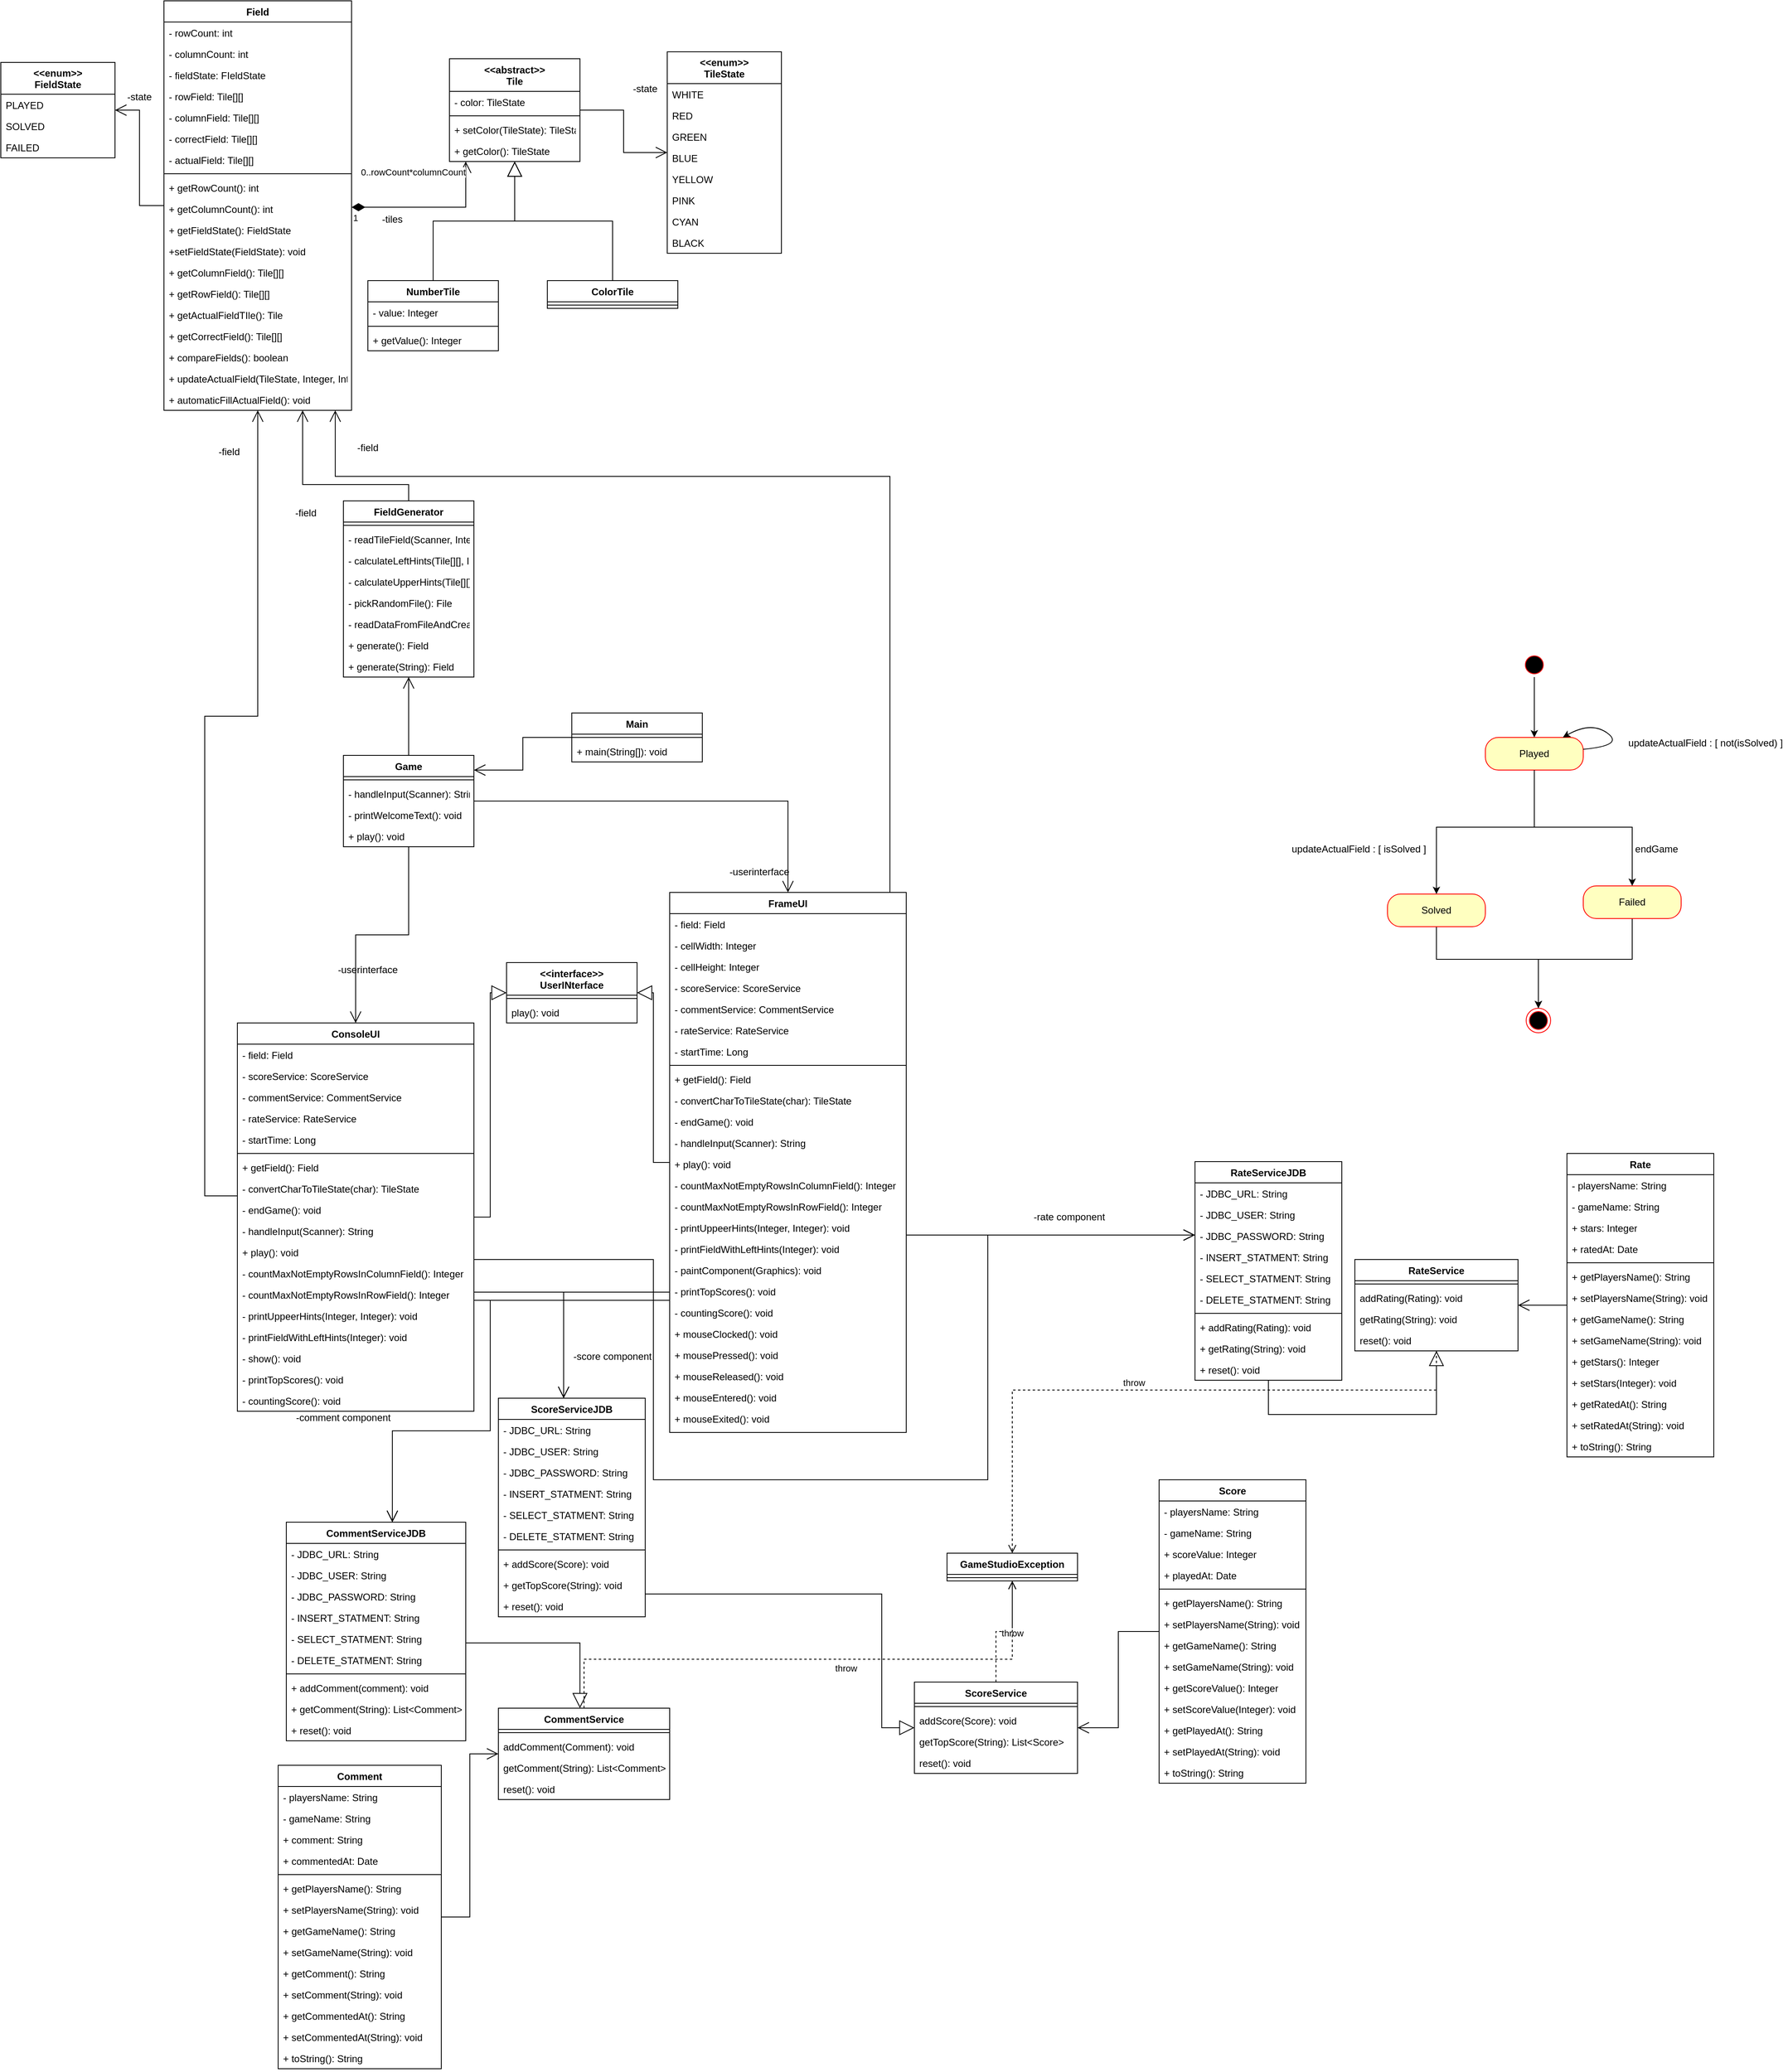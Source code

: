 <mxfile version="21.0.6" type="device"><diagram id="C5RBs43oDa-KdzZeNtuy" name="Page-1"><mxGraphModel dx="315" dy="576" grid="1" gridSize="10" guides="1" tooltips="1" connect="1" arrows="1" fold="1" page="1" pageScale="1" pageWidth="827" pageHeight="1169" math="0" shadow="0"><root><mxCell id="WIyWlLk6GJQsqaUBKTNV-0"/><mxCell id="WIyWlLk6GJQsqaUBKTNV-1" parent="WIyWlLk6GJQsqaUBKTNV-0"/><mxCell id="RQxLQLlMqV1kEUwrs6Q5-0" value="&lt;&lt;enum&gt;&gt;&#10;TileState" style="swimlane;fontStyle=1;childLayout=stackLayout;horizontal=1;startSize=39;fillColor=none;horizontalStack=0;resizeParent=1;resizeParentMax=0;resizeLast=0;collapsible=1;marginBottom=0;" parent="WIyWlLk6GJQsqaUBKTNV-1" vertex="1"><mxGeometry x="827" y="79.5" width="140" height="247" as="geometry"><mxRectangle x="680" y="79.5" width="100" height="40" as="alternateBounds"/></mxGeometry></mxCell><mxCell id="RQxLQLlMqV1kEUwrs6Q5-1" value="WHITE" style="text;strokeColor=none;fillColor=none;align=left;verticalAlign=top;spacingLeft=4;spacingRight=4;overflow=hidden;rotatable=0;points=[[0,0.5],[1,0.5]];portConstraint=eastwest;" parent="RQxLQLlMqV1kEUwrs6Q5-0" vertex="1"><mxGeometry y="39" width="140" height="26" as="geometry"/></mxCell><mxCell id="RQxLQLlMqV1kEUwrs6Q5-8" value="RED" style="text;strokeColor=none;fillColor=none;align=left;verticalAlign=top;spacingLeft=4;spacingRight=4;overflow=hidden;rotatable=0;points=[[0,0.5],[1,0.5]];portConstraint=eastwest;" parent="RQxLQLlMqV1kEUwrs6Q5-0" vertex="1"><mxGeometry y="65" width="140" height="26" as="geometry"/></mxCell><mxCell id="RQxLQLlMqV1kEUwrs6Q5-3" value="GREEN" style="text;strokeColor=none;fillColor=none;align=left;verticalAlign=top;spacingLeft=4;spacingRight=4;overflow=hidden;rotatable=0;points=[[0,0.5],[1,0.5]];portConstraint=eastwest;" parent="RQxLQLlMqV1kEUwrs6Q5-0" vertex="1"><mxGeometry y="91" width="140" height="26" as="geometry"/></mxCell><mxCell id="q5dboeJQmy3KWtQX2MaA-9" value="BLUE" style="text;strokeColor=none;fillColor=none;align=left;verticalAlign=top;spacingLeft=4;spacingRight=4;overflow=hidden;rotatable=0;points=[[0,0.5],[1,0.5]];portConstraint=eastwest;" parent="RQxLQLlMqV1kEUwrs6Q5-0" vertex="1"><mxGeometry y="117" width="140" height="26" as="geometry"/></mxCell><mxCell id="7TWveCP_kBDatpmayOFV-23" value="YELLOW" style="text;strokeColor=none;fillColor=none;align=left;verticalAlign=top;spacingLeft=4;spacingRight=4;overflow=hidden;rotatable=0;points=[[0,0.5],[1,0.5]];portConstraint=eastwest;" vertex="1" parent="RQxLQLlMqV1kEUwrs6Q5-0"><mxGeometry y="143" width="140" height="26" as="geometry"/></mxCell><mxCell id="7TWveCP_kBDatpmayOFV-24" value="PINK" style="text;strokeColor=none;fillColor=none;align=left;verticalAlign=top;spacingLeft=4;spacingRight=4;overflow=hidden;rotatable=0;points=[[0,0.5],[1,0.5]];portConstraint=eastwest;" vertex="1" parent="RQxLQLlMqV1kEUwrs6Q5-0"><mxGeometry y="169" width="140" height="26" as="geometry"/></mxCell><mxCell id="7TWveCP_kBDatpmayOFV-25" value="CYAN" style="text;strokeColor=none;fillColor=none;align=left;verticalAlign=top;spacingLeft=4;spacingRight=4;overflow=hidden;rotatable=0;points=[[0,0.5],[1,0.5]];portConstraint=eastwest;" vertex="1" parent="RQxLQLlMqV1kEUwrs6Q5-0"><mxGeometry y="195" width="140" height="26" as="geometry"/></mxCell><mxCell id="7TWveCP_kBDatpmayOFV-26" value="BLACK" style="text;strokeColor=none;fillColor=none;align=left;verticalAlign=top;spacingLeft=4;spacingRight=4;overflow=hidden;rotatable=0;points=[[0,0.5],[1,0.5]];portConstraint=eastwest;" vertex="1" parent="RQxLQLlMqV1kEUwrs6Q5-0"><mxGeometry y="221" width="140" height="26" as="geometry"/></mxCell><mxCell id="RQxLQLlMqV1kEUwrs6Q5-9" value="&lt;&lt;abstract&gt;&gt;&#10;Tile" style="swimlane;fontStyle=1;align=center;verticalAlign=middle;childLayout=stackLayout;horizontal=1;startSize=40;horizontalStack=0;resizeParent=1;resizeParentMax=0;resizeLast=0;collapsible=1;marginBottom=0;" parent="WIyWlLk6GJQsqaUBKTNV-1" vertex="1"><mxGeometry x="560" y="88" width="160" height="126" as="geometry"/></mxCell><mxCell id="RQxLQLlMqV1kEUwrs6Q5-10" value="- color: TileState" style="text;strokeColor=none;fillColor=none;align=left;verticalAlign=top;spacingLeft=4;spacingRight=4;overflow=hidden;rotatable=0;points=[[0,0.5],[1,0.5]];portConstraint=eastwest;" parent="RQxLQLlMqV1kEUwrs6Q5-9" vertex="1"><mxGeometry y="40" width="160" height="26" as="geometry"/></mxCell><mxCell id="RQxLQLlMqV1kEUwrs6Q5-11" value="" style="line;strokeWidth=1;fillColor=none;align=left;verticalAlign=middle;spacingTop=-1;spacingLeft=3;spacingRight=3;rotatable=0;labelPosition=right;points=[];portConstraint=eastwest;strokeColor=inherit;" parent="RQxLQLlMqV1kEUwrs6Q5-9" vertex="1"><mxGeometry y="66" width="160" height="8" as="geometry"/></mxCell><mxCell id="RQxLQLlMqV1kEUwrs6Q5-48" value="+ setColor(TileState): TileState" style="text;strokeColor=none;fillColor=none;align=left;verticalAlign=top;spacingLeft=4;spacingRight=4;overflow=hidden;rotatable=0;points=[[0,0.5],[1,0.5]];portConstraint=eastwest;" parent="RQxLQLlMqV1kEUwrs6Q5-9" vertex="1"><mxGeometry y="74" width="160" height="26" as="geometry"/></mxCell><mxCell id="RQxLQLlMqV1kEUwrs6Q5-12" value="+ getColor(): TileState" style="text;strokeColor=none;fillColor=none;align=left;verticalAlign=top;spacingLeft=4;spacingRight=4;overflow=hidden;rotatable=0;points=[[0,0.5],[1,0.5]];portConstraint=eastwest;" parent="RQxLQLlMqV1kEUwrs6Q5-9" vertex="1"><mxGeometry y="100" width="160" height="26" as="geometry"/></mxCell><mxCell id="RQxLQLlMqV1kEUwrs6Q5-13" value="Field" style="swimlane;fontStyle=1;align=center;verticalAlign=middle;childLayout=stackLayout;horizontal=1;startSize=26;horizontalStack=0;resizeParent=1;resizeParentMax=0;resizeLast=0;collapsible=1;marginBottom=0;" parent="WIyWlLk6GJQsqaUBKTNV-1" vertex="1"><mxGeometry x="210" y="17" width="230" height="502" as="geometry"/></mxCell><mxCell id="RQxLQLlMqV1kEUwrs6Q5-14" value="- rowCount: int" style="text;strokeColor=none;fillColor=none;align=left;verticalAlign=top;spacingLeft=4;spacingRight=4;overflow=hidden;rotatable=0;points=[[0,0.5],[1,0.5]];portConstraint=eastwest;" parent="RQxLQLlMqV1kEUwrs6Q5-13" vertex="1"><mxGeometry y="26" width="230" height="26" as="geometry"/></mxCell><mxCell id="RQxLQLlMqV1kEUwrs6Q5-26" value="- columnCount: int" style="text;strokeColor=none;fillColor=none;align=left;verticalAlign=top;spacingLeft=4;spacingRight=4;overflow=hidden;rotatable=0;points=[[0,0.5],[1,0.5]];portConstraint=eastwest;" parent="RQxLQLlMqV1kEUwrs6Q5-13" vertex="1"><mxGeometry y="52" width="230" height="26" as="geometry"/></mxCell><mxCell id="MIrTd6VhA8xMn4qBcnHQ-19" value="- fieldState: FIeldState" style="text;strokeColor=none;fillColor=none;align=left;verticalAlign=top;spacingLeft=4;spacingRight=4;overflow=hidden;rotatable=0;points=[[0,0.5],[1,0.5]];portConstraint=eastwest;" parent="RQxLQLlMqV1kEUwrs6Q5-13" vertex="1"><mxGeometry y="78" width="230" height="26" as="geometry"/></mxCell><mxCell id="q5dboeJQmy3KWtQX2MaA-15" value="- rowField: Tile[][]" style="text;strokeColor=none;fillColor=none;align=left;verticalAlign=top;spacingLeft=4;spacingRight=4;overflow=hidden;rotatable=0;points=[[0,0.5],[1,0.5]];portConstraint=eastwest;" parent="RQxLQLlMqV1kEUwrs6Q5-13" vertex="1"><mxGeometry y="104" width="230" height="26" as="geometry"/></mxCell><mxCell id="q5dboeJQmy3KWtQX2MaA-16" value="- columnField: Tile[][]" style="text;strokeColor=none;fillColor=none;align=left;verticalAlign=top;spacingLeft=4;spacingRight=4;overflow=hidden;rotatable=0;points=[[0,0.5],[1,0.5]];portConstraint=eastwest;" parent="RQxLQLlMqV1kEUwrs6Q5-13" vertex="1"><mxGeometry y="130" width="230" height="26" as="geometry"/></mxCell><mxCell id="RQxLQLlMqV1kEUwrs6Q5-44" value="- correctField: Tile[][]" style="text;strokeColor=none;fillColor=none;align=left;verticalAlign=top;spacingLeft=4;spacingRight=4;overflow=hidden;rotatable=0;points=[[0,0.5],[1,0.5]];portConstraint=eastwest;" parent="RQxLQLlMqV1kEUwrs6Q5-13" vertex="1"><mxGeometry y="156" width="230" height="26" as="geometry"/></mxCell><mxCell id="RQxLQLlMqV1kEUwrs6Q5-27" value="- actualField: Tile[][]" style="text;strokeColor=none;fillColor=none;align=left;verticalAlign=top;spacingLeft=4;spacingRight=4;overflow=hidden;rotatable=0;points=[[0,0.5],[1,0.5]];portConstraint=eastwest;" parent="RQxLQLlMqV1kEUwrs6Q5-13" vertex="1"><mxGeometry y="182" width="230" height="26" as="geometry"/></mxCell><mxCell id="RQxLQLlMqV1kEUwrs6Q5-15" value="" style="line;strokeWidth=1;fillColor=none;align=left;verticalAlign=middle;spacingTop=-1;spacingLeft=3;spacingRight=3;rotatable=0;labelPosition=right;points=[];portConstraint=eastwest;strokeColor=inherit;" parent="RQxLQLlMqV1kEUwrs6Q5-13" vertex="1"><mxGeometry y="208" width="230" height="8" as="geometry"/></mxCell><mxCell id="MIrTd6VhA8xMn4qBcnHQ-20" value="+ getRowCount(): int" style="text;strokeColor=none;fillColor=none;align=left;verticalAlign=top;spacingLeft=4;spacingRight=4;overflow=hidden;rotatable=0;points=[[0,0.5],[1,0.5]];portConstraint=eastwest;" parent="RQxLQLlMqV1kEUwrs6Q5-13" vertex="1"><mxGeometry y="216" width="230" height="26" as="geometry"/></mxCell><mxCell id="RQxLQLlMqV1kEUwrs6Q5-28" value="+ getColumnCount(): int" style="text;strokeColor=none;fillColor=none;align=left;verticalAlign=top;spacingLeft=4;spacingRight=4;overflow=hidden;rotatable=0;points=[[0,0.5],[1,0.5]];portConstraint=eastwest;" parent="RQxLQLlMqV1kEUwrs6Q5-13" vertex="1"><mxGeometry y="242" width="230" height="26" as="geometry"/></mxCell><mxCell id="MIrTd6VhA8xMn4qBcnHQ-21" value="+ getFieldState(): FieldState" style="text;strokeColor=none;fillColor=none;align=left;verticalAlign=top;spacingLeft=4;spacingRight=4;overflow=hidden;rotatable=0;points=[[0,0.5],[1,0.5]];portConstraint=eastwest;" parent="RQxLQLlMqV1kEUwrs6Q5-13" vertex="1"><mxGeometry y="268" width="230" height="26" as="geometry"/></mxCell><mxCell id="RQxLQLlMqV1kEUwrs6Q5-62" value="+setFieldState(FieldState): void" style="text;strokeColor=none;fillColor=none;align=left;verticalAlign=top;spacingLeft=4;spacingRight=4;overflow=hidden;rotatable=0;points=[[0,0.5],[1,0.5]];portConstraint=eastwest;" parent="RQxLQLlMqV1kEUwrs6Q5-13" vertex="1"><mxGeometry y="294" width="230" height="26" as="geometry"/></mxCell><mxCell id="MIrTd6VhA8xMn4qBcnHQ-23" value="+ getColumnField(): Tile[][]" style="text;strokeColor=none;fillColor=none;align=left;verticalAlign=top;spacingLeft=4;spacingRight=4;overflow=hidden;rotatable=0;points=[[0,0.5],[1,0.5]];portConstraint=eastwest;" parent="RQxLQLlMqV1kEUwrs6Q5-13" vertex="1"><mxGeometry y="320" width="230" height="26" as="geometry"/></mxCell><mxCell id="MIrTd6VhA8xMn4qBcnHQ-25" value="+ getRowField(): Tile[][]" style="text;strokeColor=none;fillColor=none;align=left;verticalAlign=top;spacingLeft=4;spacingRight=4;overflow=hidden;rotatable=0;points=[[0,0.5],[1,0.5]];portConstraint=eastwest;" parent="RQxLQLlMqV1kEUwrs6Q5-13" vertex="1"><mxGeometry y="346" width="230" height="26" as="geometry"/></mxCell><mxCell id="MIrTd6VhA8xMn4qBcnHQ-24" value="+ getActualFieldTIle(): Tile" style="text;strokeColor=none;fillColor=none;align=left;verticalAlign=top;spacingLeft=4;spacingRight=4;overflow=hidden;rotatable=0;points=[[0,0.5],[1,0.5]];portConstraint=eastwest;" parent="RQxLQLlMqV1kEUwrs6Q5-13" vertex="1"><mxGeometry y="372" width="230" height="26" as="geometry"/></mxCell><mxCell id="MIrTd6VhA8xMn4qBcnHQ-27" value="+ getCorrectField(): Tile[][]" style="text;strokeColor=none;fillColor=none;align=left;verticalAlign=top;spacingLeft=4;spacingRight=4;overflow=hidden;rotatable=0;points=[[0,0.5],[1,0.5]];portConstraint=eastwest;" parent="RQxLQLlMqV1kEUwrs6Q5-13" vertex="1"><mxGeometry y="398" width="230" height="26" as="geometry"/></mxCell><mxCell id="RQxLQLlMqV1kEUwrs6Q5-60" value="+ compareFields(): boolean" style="text;strokeColor=none;fillColor=none;align=left;verticalAlign=top;spacingLeft=4;spacingRight=4;overflow=hidden;rotatable=0;points=[[0,0.5],[1,0.5]];portConstraint=eastwest;" parent="RQxLQLlMqV1kEUwrs6Q5-13" vertex="1"><mxGeometry y="424" width="230" height="26" as="geometry"/></mxCell><mxCell id="MIrTd6VhA8xMn4qBcnHQ-28" value="+ updateActualField(TileState, Integer, Integer): void" style="text;strokeColor=none;fillColor=none;align=left;verticalAlign=top;spacingLeft=4;spacingRight=4;overflow=hidden;rotatable=0;points=[[0,0.5],[1,0.5]];portConstraint=eastwest;" parent="RQxLQLlMqV1kEUwrs6Q5-13" vertex="1"><mxGeometry y="450" width="230" height="26" as="geometry"/></mxCell><mxCell id="RQxLQLlMqV1kEUwrs6Q5-45" value="+ automaticFillActualField(): void" style="text;strokeColor=none;fillColor=none;align=left;verticalAlign=top;spacingLeft=4;spacingRight=4;overflow=hidden;rotatable=0;points=[[0,0.5],[1,0.5]];portConstraint=eastwest;" parent="RQxLQLlMqV1kEUwrs6Q5-13" vertex="1"><mxGeometry y="476" width="230" height="26" as="geometry"/></mxCell><mxCell id="RQxLQLlMqV1kEUwrs6Q5-25" value="" style="endArrow=open;endFill=1;endSize=12;html=1;rounded=0;edgeStyle=orthogonalEdgeStyle;" parent="WIyWlLk6GJQsqaUBKTNV-1" source="RQxLQLlMqV1kEUwrs6Q5-9" target="RQxLQLlMqV1kEUwrs6Q5-0" edge="1"><mxGeometry width="160" relative="1" as="geometry"><mxPoint x="330" y="280" as="sourcePoint"/><mxPoint x="490" y="280" as="targetPoint"/></mxGeometry></mxCell><mxCell id="RQxLQLlMqV1kEUwrs6Q5-29" value="NumberTile" style="swimlane;fontStyle=1;align=center;verticalAlign=top;childLayout=stackLayout;horizontal=1;startSize=26;horizontalStack=0;resizeParent=1;resizeParentMax=0;resizeLast=0;collapsible=1;marginBottom=0;" parent="WIyWlLk6GJQsqaUBKTNV-1" vertex="1"><mxGeometry x="460" y="360" width="160" height="86" as="geometry"/></mxCell><mxCell id="RQxLQLlMqV1kEUwrs6Q5-30" value="- value: Integer" style="text;strokeColor=none;fillColor=none;align=left;verticalAlign=top;spacingLeft=4;spacingRight=4;overflow=hidden;rotatable=0;points=[[0,0.5],[1,0.5]];portConstraint=eastwest;" parent="RQxLQLlMqV1kEUwrs6Q5-29" vertex="1"><mxGeometry y="26" width="160" height="26" as="geometry"/></mxCell><mxCell id="RQxLQLlMqV1kEUwrs6Q5-31" value="" style="line;strokeWidth=1;fillColor=none;align=left;verticalAlign=middle;spacingTop=-1;spacingLeft=3;spacingRight=3;rotatable=0;labelPosition=right;points=[];portConstraint=eastwest;strokeColor=inherit;" parent="RQxLQLlMqV1kEUwrs6Q5-29" vertex="1"><mxGeometry y="52" width="160" height="8" as="geometry"/></mxCell><mxCell id="RQxLQLlMqV1kEUwrs6Q5-46" value="+ getValue(): Integer" style="text;strokeColor=none;fillColor=none;align=left;verticalAlign=top;spacingLeft=4;spacingRight=4;overflow=hidden;rotatable=0;points=[[0,0.5],[1,0.5]];portConstraint=eastwest;" parent="RQxLQLlMqV1kEUwrs6Q5-29" vertex="1"><mxGeometry y="60" width="160" height="26" as="geometry"/></mxCell><mxCell id="RQxLQLlMqV1kEUwrs6Q5-33" value="ColorTile" style="swimlane;fontStyle=1;align=center;verticalAlign=top;childLayout=stackLayout;horizontal=1;startSize=26;horizontalStack=0;resizeParent=1;resizeParentMax=0;resizeLast=0;collapsible=1;marginBottom=0;" parent="WIyWlLk6GJQsqaUBKTNV-1" vertex="1"><mxGeometry x="680" y="360" width="160" height="34" as="geometry"/></mxCell><mxCell id="RQxLQLlMqV1kEUwrs6Q5-35" value="" style="line;strokeWidth=1;fillColor=none;align=left;verticalAlign=middle;spacingTop=-1;spacingLeft=3;spacingRight=3;rotatable=0;labelPosition=right;points=[];portConstraint=eastwest;strokeColor=inherit;" parent="RQxLQLlMqV1kEUwrs6Q5-33" vertex="1"><mxGeometry y="26" width="160" height="8" as="geometry"/></mxCell><mxCell id="RQxLQLlMqV1kEUwrs6Q5-42" value="" style="endArrow=block;endSize=16;endFill=0;html=1;rounded=0;edgeStyle=orthogonalEdgeStyle;" parent="WIyWlLk6GJQsqaUBKTNV-1" source="RQxLQLlMqV1kEUwrs6Q5-29" target="RQxLQLlMqV1kEUwrs6Q5-9" edge="1"><mxGeometry width="160" relative="1" as="geometry"><mxPoint x="360" y="260" as="sourcePoint"/><mxPoint x="450" y="530" as="targetPoint"/></mxGeometry></mxCell><mxCell id="RQxLQLlMqV1kEUwrs6Q5-43" value="" style="endArrow=block;endSize=16;endFill=0;html=1;rounded=0;edgeStyle=orthogonalEdgeStyle;" parent="WIyWlLk6GJQsqaUBKTNV-1" source="RQxLQLlMqV1kEUwrs6Q5-33" target="RQxLQLlMqV1kEUwrs6Q5-9" edge="1"><mxGeometry width="160" relative="1" as="geometry"><mxPoint x="370" y="270" as="sourcePoint"/><mxPoint x="440" y="172" as="targetPoint"/></mxGeometry></mxCell><mxCell id="RQxLQLlMqV1kEUwrs6Q5-49" value="FieldGenerator" style="swimlane;fontStyle=1;align=center;verticalAlign=top;childLayout=stackLayout;horizontal=1;startSize=26;horizontalStack=0;resizeParent=1;resizeParentMax=0;resizeLast=0;collapsible=1;marginBottom=0;" parent="WIyWlLk6GJQsqaUBKTNV-1" vertex="1"><mxGeometry x="430" y="630" width="160" height="216" as="geometry"/></mxCell><mxCell id="RQxLQLlMqV1kEUwrs6Q5-51" value="" style="line;strokeWidth=1;fillColor=none;align=left;verticalAlign=middle;spacingTop=-1;spacingLeft=3;spacingRight=3;rotatable=0;labelPosition=right;points=[];portConstraint=eastwest;strokeColor=inherit;" parent="RQxLQLlMqV1kEUwrs6Q5-49" vertex="1"><mxGeometry y="26" width="160" height="8" as="geometry"/></mxCell><mxCell id="RQxLQLlMqV1kEUwrs6Q5-55" value="- readTileField(Scanner, Integer, Integer): Tile[][]" style="text;strokeColor=none;fillColor=none;align=left;verticalAlign=top;spacingLeft=4;spacingRight=4;overflow=hidden;rotatable=0;points=[[0,0.5],[1,0.5]];portConstraint=eastwest;" parent="RQxLQLlMqV1kEUwrs6Q5-49" vertex="1"><mxGeometry y="34" width="160" height="26" as="geometry"/></mxCell><mxCell id="MIrTd6VhA8xMn4qBcnHQ-30" value="- calculateLeftHints(Tile[][], Integer, Integer): Tile[][]" style="text;strokeColor=none;fillColor=none;align=left;verticalAlign=top;spacingLeft=4;spacingRight=4;overflow=hidden;rotatable=0;points=[[0,0.5],[1,0.5]];portConstraint=eastwest;" parent="RQxLQLlMqV1kEUwrs6Q5-49" vertex="1"><mxGeometry y="60" width="160" height="26" as="geometry"/></mxCell><mxCell id="MIrTd6VhA8xMn4qBcnHQ-31" value="- calculateUpperHints(Tile[][], Integer, Integer): Tile[][]" style="text;strokeColor=none;fillColor=none;align=left;verticalAlign=top;spacingLeft=4;spacingRight=4;overflow=hidden;rotatable=0;points=[[0,0.5],[1,0.5]];portConstraint=eastwest;" parent="RQxLQLlMqV1kEUwrs6Q5-49" vertex="1"><mxGeometry y="86" width="160" height="26" as="geometry"/></mxCell><mxCell id="MIrTd6VhA8xMn4qBcnHQ-32" value="- pickRandomFile(): File" style="text;strokeColor=none;fillColor=none;align=left;verticalAlign=top;spacingLeft=4;spacingRight=4;overflow=hidden;rotatable=0;points=[[0,0.5],[1,0.5]];portConstraint=eastwest;" parent="RQxLQLlMqV1kEUwrs6Q5-49" vertex="1"><mxGeometry y="112" width="160" height="26" as="geometry"/></mxCell><mxCell id="MIrTd6VhA8xMn4qBcnHQ-33" value="- readDataFromFileAndCreateField(File): Field" style="text;strokeColor=none;fillColor=none;align=left;verticalAlign=top;spacingLeft=4;spacingRight=4;overflow=hidden;rotatable=0;points=[[0,0.5],[1,0.5]];portConstraint=eastwest;" parent="RQxLQLlMqV1kEUwrs6Q5-49" vertex="1"><mxGeometry y="138" width="160" height="26" as="geometry"/></mxCell><mxCell id="MIrTd6VhA8xMn4qBcnHQ-29" value="+ generate(): Field" style="text;strokeColor=none;fillColor=none;align=left;verticalAlign=top;spacingLeft=4;spacingRight=4;overflow=hidden;rotatable=0;points=[[0,0.5],[1,0.5]];portConstraint=eastwest;" parent="RQxLQLlMqV1kEUwrs6Q5-49" vertex="1"><mxGeometry y="164" width="160" height="26" as="geometry"/></mxCell><mxCell id="RQxLQLlMqV1kEUwrs6Q5-52" value="+ generate(String): Field" style="text;strokeColor=none;fillColor=none;align=left;verticalAlign=top;spacingLeft=4;spacingRight=4;overflow=hidden;rotatable=0;points=[[0,0.5],[1,0.5]];portConstraint=eastwest;" parent="RQxLQLlMqV1kEUwrs6Q5-49" vertex="1"><mxGeometry y="190" width="160" height="26" as="geometry"/></mxCell><mxCell id="RQxLQLlMqV1kEUwrs6Q5-56" value="&lt;&lt;enum&gt;&gt;&#10;FieldState" style="swimlane;fontStyle=1;childLayout=stackLayout;horizontal=1;startSize=39;fillColor=none;horizontalStack=0;resizeParent=1;resizeParentMax=0;resizeLast=0;collapsible=1;marginBottom=0;" parent="WIyWlLk6GJQsqaUBKTNV-1" vertex="1"><mxGeometry x="10" y="92.5" width="140" height="117" as="geometry"/></mxCell><mxCell id="RQxLQLlMqV1kEUwrs6Q5-57" value="PLAYED" style="text;strokeColor=none;fillColor=none;align=left;verticalAlign=top;spacingLeft=4;spacingRight=4;overflow=hidden;rotatable=0;points=[[0,0.5],[1,0.5]];portConstraint=eastwest;" parent="RQxLQLlMqV1kEUwrs6Q5-56" vertex="1"><mxGeometry y="39" width="140" height="26" as="geometry"/></mxCell><mxCell id="RQxLQLlMqV1kEUwrs6Q5-58" value="SOLVED" style="text;strokeColor=none;fillColor=none;align=left;verticalAlign=top;spacingLeft=4;spacingRight=4;overflow=hidden;rotatable=0;points=[[0,0.5],[1,0.5]];portConstraint=eastwest;" parent="RQxLQLlMqV1kEUwrs6Q5-56" vertex="1"><mxGeometry y="65" width="140" height="26" as="geometry"/></mxCell><mxCell id="RQxLQLlMqV1kEUwrs6Q5-59" value="FAILED" style="text;strokeColor=none;fillColor=none;align=left;verticalAlign=top;spacingLeft=4;spacingRight=4;overflow=hidden;rotatable=0;points=[[0,0.5],[1,0.5]];portConstraint=eastwest;" parent="RQxLQLlMqV1kEUwrs6Q5-56" vertex="1"><mxGeometry y="91" width="140" height="26" as="geometry"/></mxCell><mxCell id="q5dboeJQmy3KWtQX2MaA-0" value="Main" style="swimlane;fontStyle=1;align=center;verticalAlign=top;childLayout=stackLayout;horizontal=1;startSize=26;horizontalStack=0;resizeParent=1;resizeParentMax=0;resizeLast=0;collapsible=1;marginBottom=0;" parent="WIyWlLk6GJQsqaUBKTNV-1" vertex="1"><mxGeometry x="710" y="890" width="160" height="60" as="geometry"/></mxCell><mxCell id="q5dboeJQmy3KWtQX2MaA-2" value="" style="line;strokeWidth=1;fillColor=none;align=left;verticalAlign=middle;spacingTop=-1;spacingLeft=3;spacingRight=3;rotatable=0;labelPosition=right;points=[];portConstraint=eastwest;strokeColor=inherit;" parent="q5dboeJQmy3KWtQX2MaA-0" vertex="1"><mxGeometry y="26" width="160" height="8" as="geometry"/></mxCell><mxCell id="q5dboeJQmy3KWtQX2MaA-3" value="+ main(String[]): void" style="text;strokeColor=none;fillColor=none;align=left;verticalAlign=top;spacingLeft=4;spacingRight=4;overflow=hidden;rotatable=0;points=[[0,0.5],[1,0.5]];portConstraint=eastwest;" parent="q5dboeJQmy3KWtQX2MaA-0" vertex="1"><mxGeometry y="34" width="160" height="26" as="geometry"/></mxCell><mxCell id="q5dboeJQmy3KWtQX2MaA-4" value="ConsoleUI" style="swimlane;fontStyle=1;align=center;verticalAlign=top;childLayout=stackLayout;horizontal=1;startSize=26;horizontalStack=0;resizeParent=1;resizeParentMax=0;resizeLast=0;collapsible=1;marginBottom=0;" parent="WIyWlLk6GJQsqaUBKTNV-1" vertex="1"><mxGeometry x="300" y="1270" width="290" height="476" as="geometry"/></mxCell><mxCell id="MIrTd6VhA8xMn4qBcnHQ-80" value="- field: Field" style="text;strokeColor=none;fillColor=none;align=left;verticalAlign=top;spacingLeft=4;spacingRight=4;overflow=hidden;rotatable=0;points=[[0,0.5],[1,0.5]];portConstraint=eastwest;" parent="q5dboeJQmy3KWtQX2MaA-4" vertex="1"><mxGeometry y="26" width="290" height="26" as="geometry"/></mxCell><mxCell id="MIrTd6VhA8xMn4qBcnHQ-81" value="- scoreService: ScoreService" style="text;strokeColor=none;fillColor=none;align=left;verticalAlign=top;spacingLeft=4;spacingRight=4;overflow=hidden;rotatable=0;points=[[0,0.5],[1,0.5]];portConstraint=eastwest;" parent="q5dboeJQmy3KWtQX2MaA-4" vertex="1"><mxGeometry y="52" width="290" height="26" as="geometry"/></mxCell><mxCell id="7TWveCP_kBDatpmayOFV-15" value="- commentService: CommentService" style="text;strokeColor=none;fillColor=none;align=left;verticalAlign=top;spacingLeft=4;spacingRight=4;overflow=hidden;rotatable=0;points=[[0,0.5],[1,0.5]];portConstraint=eastwest;" vertex="1" parent="q5dboeJQmy3KWtQX2MaA-4"><mxGeometry y="78" width="290" height="26" as="geometry"/></mxCell><mxCell id="7TWveCP_kBDatpmayOFV-14" value="- rateService: RateService" style="text;strokeColor=none;fillColor=none;align=left;verticalAlign=top;spacingLeft=4;spacingRight=4;overflow=hidden;rotatable=0;points=[[0,0.5],[1,0.5]];portConstraint=eastwest;" vertex="1" parent="q5dboeJQmy3KWtQX2MaA-4"><mxGeometry y="104" width="290" height="26" as="geometry"/></mxCell><mxCell id="MIrTd6VhA8xMn4qBcnHQ-82" value="- startTime: Long" style="text;strokeColor=none;fillColor=none;align=left;verticalAlign=top;spacingLeft=4;spacingRight=4;overflow=hidden;rotatable=0;points=[[0,0.5],[1,0.5]];portConstraint=eastwest;" parent="q5dboeJQmy3KWtQX2MaA-4" vertex="1"><mxGeometry y="130" width="290" height="26" as="geometry"/></mxCell><mxCell id="q5dboeJQmy3KWtQX2MaA-6" value="" style="line;strokeWidth=1;fillColor=none;align=left;verticalAlign=middle;spacingTop=-1;spacingLeft=3;spacingRight=3;rotatable=0;labelPosition=right;points=[];portConstraint=eastwest;strokeColor=inherit;" parent="q5dboeJQmy3KWtQX2MaA-4" vertex="1"><mxGeometry y="156" width="290" height="8" as="geometry"/></mxCell><mxCell id="q5dboeJQmy3KWtQX2MaA-7" value="+ getField(): Field" style="text;strokeColor=none;fillColor=none;align=left;verticalAlign=top;spacingLeft=4;spacingRight=4;overflow=hidden;rotatable=0;points=[[0,0.5],[1,0.5]];portConstraint=eastwest;" parent="q5dboeJQmy3KWtQX2MaA-4" vertex="1"><mxGeometry y="164" width="290" height="26" as="geometry"/></mxCell><mxCell id="MIrTd6VhA8xMn4qBcnHQ-85" value="- convertCharToTileState(char): TileState" style="text;strokeColor=none;fillColor=none;align=left;verticalAlign=top;spacingLeft=4;spacingRight=4;overflow=hidden;rotatable=0;points=[[0,0.5],[1,0.5]];portConstraint=eastwest;" parent="q5dboeJQmy3KWtQX2MaA-4" vertex="1"><mxGeometry y="190" width="290" height="26" as="geometry"/></mxCell><mxCell id="MIrTd6VhA8xMn4qBcnHQ-84" value="- endGame(): void" style="text;strokeColor=none;fillColor=none;align=left;verticalAlign=top;spacingLeft=4;spacingRight=4;overflow=hidden;rotatable=0;points=[[0,0.5],[1,0.5]];portConstraint=eastwest;" parent="q5dboeJQmy3KWtQX2MaA-4" vertex="1"><mxGeometry y="216" width="290" height="26" as="geometry"/></mxCell><mxCell id="MIrTd6VhA8xMn4qBcnHQ-87" value="- handleInput(Scanner): String" style="text;strokeColor=none;fillColor=none;align=left;verticalAlign=top;spacingLeft=4;spacingRight=4;overflow=hidden;rotatable=0;points=[[0,0.5],[1,0.5]];portConstraint=eastwest;" parent="q5dboeJQmy3KWtQX2MaA-4" vertex="1"><mxGeometry y="242" width="290" height="26" as="geometry"/></mxCell><mxCell id="MIrTd6VhA8xMn4qBcnHQ-86" value="+ play(): void" style="text;strokeColor=none;fillColor=none;align=left;verticalAlign=top;spacingLeft=4;spacingRight=4;overflow=hidden;rotatable=0;points=[[0,0.5],[1,0.5]];portConstraint=eastwest;" parent="q5dboeJQmy3KWtQX2MaA-4" vertex="1"><mxGeometry y="268" width="290" height="26" as="geometry"/></mxCell><mxCell id="MIrTd6VhA8xMn4qBcnHQ-90" value="- countMaxNotEmptyRowsInColumnField(): Integer" style="text;strokeColor=none;fillColor=none;align=left;verticalAlign=top;spacingLeft=4;spacingRight=4;overflow=hidden;rotatable=0;points=[[0,0.5],[1,0.5]];portConstraint=eastwest;" parent="q5dboeJQmy3KWtQX2MaA-4" vertex="1"><mxGeometry y="294" width="290" height="26" as="geometry"/></mxCell><mxCell id="MIrTd6VhA8xMn4qBcnHQ-91" value="- countMaxNotEmptyRowsInRowField(): Integer" style="text;strokeColor=none;fillColor=none;align=left;verticalAlign=top;spacingLeft=4;spacingRight=4;overflow=hidden;rotatable=0;points=[[0,0.5],[1,0.5]];portConstraint=eastwest;" parent="q5dboeJQmy3KWtQX2MaA-4" vertex="1"><mxGeometry y="320" width="290" height="26" as="geometry"/></mxCell><mxCell id="MIrTd6VhA8xMn4qBcnHQ-89" value="- printUppeerHints(Integer, Integer): void" style="text;strokeColor=none;fillColor=none;align=left;verticalAlign=top;spacingLeft=4;spacingRight=4;overflow=hidden;rotatable=0;points=[[0,0.5],[1,0.5]];portConstraint=eastwest;" parent="q5dboeJQmy3KWtQX2MaA-4" vertex="1"><mxGeometry y="346" width="290" height="26" as="geometry"/></mxCell><mxCell id="MIrTd6VhA8xMn4qBcnHQ-92" value="- printFieldWithLeftHints(Integer): void" style="text;strokeColor=none;fillColor=none;align=left;verticalAlign=top;spacingLeft=4;spacingRight=4;overflow=hidden;rotatable=0;points=[[0,0.5],[1,0.5]];portConstraint=eastwest;" parent="q5dboeJQmy3KWtQX2MaA-4" vertex="1"><mxGeometry y="372" width="290" height="26" as="geometry"/></mxCell><mxCell id="MIrTd6VhA8xMn4qBcnHQ-93" value="- show(): void" style="text;strokeColor=none;fillColor=none;align=left;verticalAlign=top;spacingLeft=4;spacingRight=4;overflow=hidden;rotatable=0;points=[[0,0.5],[1,0.5]];portConstraint=eastwest;" parent="q5dboeJQmy3KWtQX2MaA-4" vertex="1"><mxGeometry y="398" width="290" height="26" as="geometry"/></mxCell><mxCell id="MIrTd6VhA8xMn4qBcnHQ-83" value="- printTopScores(): void" style="text;strokeColor=none;fillColor=none;align=left;verticalAlign=top;spacingLeft=4;spacingRight=4;overflow=hidden;rotatable=0;points=[[0,0.5],[1,0.5]];portConstraint=eastwest;" parent="q5dboeJQmy3KWtQX2MaA-4" vertex="1"><mxGeometry y="424" width="290" height="26" as="geometry"/></mxCell><mxCell id="MIrTd6VhA8xMn4qBcnHQ-88" value="- countingScore(): void" style="text;strokeColor=none;fillColor=none;align=left;verticalAlign=top;spacingLeft=4;spacingRight=4;overflow=hidden;rotatable=0;points=[[0,0.5],[1,0.5]];portConstraint=eastwest;" parent="q5dboeJQmy3KWtQX2MaA-4" vertex="1"><mxGeometry y="450" width="290" height="26" as="geometry"/></mxCell><mxCell id="q5dboeJQmy3KWtQX2MaA-23" value="Game" style="swimlane;fontStyle=1;align=center;verticalAlign=top;childLayout=stackLayout;horizontal=1;startSize=26;horizontalStack=0;resizeParent=1;resizeParentMax=0;resizeLast=0;collapsible=1;marginBottom=0;" parent="WIyWlLk6GJQsqaUBKTNV-1" vertex="1"><mxGeometry x="430" y="942" width="160" height="112" as="geometry"/></mxCell><mxCell id="q5dboeJQmy3KWtQX2MaA-24" value="" style="line;strokeWidth=1;fillColor=none;align=left;verticalAlign=middle;spacingTop=-1;spacingLeft=3;spacingRight=3;rotatable=0;labelPosition=right;points=[];portConstraint=eastwest;strokeColor=inherit;" parent="q5dboeJQmy3KWtQX2MaA-23" vertex="1"><mxGeometry y="26" width="160" height="8" as="geometry"/></mxCell><mxCell id="MIrTd6VhA8xMn4qBcnHQ-58" value="- handleInput(Scanner): String" style="text;strokeColor=none;fillColor=none;align=left;verticalAlign=top;spacingLeft=4;spacingRight=4;overflow=hidden;rotatable=0;points=[[0,0.5],[1,0.5]];portConstraint=eastwest;" parent="q5dboeJQmy3KWtQX2MaA-23" vertex="1"><mxGeometry y="34" width="160" height="26" as="geometry"/></mxCell><mxCell id="q5dboeJQmy3KWtQX2MaA-25" value="- printWelcomeText(): void" style="text;strokeColor=none;fillColor=none;align=left;verticalAlign=top;spacingLeft=4;spacingRight=4;overflow=hidden;rotatable=0;points=[[0,0.5],[1,0.5]];portConstraint=eastwest;" parent="q5dboeJQmy3KWtQX2MaA-23" vertex="1"><mxGeometry y="60" width="160" height="26" as="geometry"/></mxCell><mxCell id="MIrTd6VhA8xMn4qBcnHQ-57" value="+ play(): void" style="text;strokeColor=none;fillColor=none;align=left;verticalAlign=top;spacingLeft=4;spacingRight=4;overflow=hidden;rotatable=0;points=[[0,0.5],[1,0.5]];portConstraint=eastwest;" parent="q5dboeJQmy3KWtQX2MaA-23" vertex="1"><mxGeometry y="86" width="160" height="26" as="geometry"/></mxCell><mxCell id="MIrTd6VhA8xMn4qBcnHQ-0" value="" style="ellipse;html=1;shape=startState;fillColor=#000000;strokeColor=#ff0000;" parent="WIyWlLk6GJQsqaUBKTNV-1" vertex="1"><mxGeometry x="1875" y="816" width="30" height="30" as="geometry"/></mxCell><mxCell id="MIrTd6VhA8xMn4qBcnHQ-2" value="" style="ellipse;html=1;shape=endState;fillColor=#000000;strokeColor=#ff0000;" parent="WIyWlLk6GJQsqaUBKTNV-1" vertex="1"><mxGeometry x="1880" y="1252" width="30" height="30" as="geometry"/></mxCell><mxCell id="MIrTd6VhA8xMn4qBcnHQ-12" style="edgeStyle=orthogonalEdgeStyle;rounded=0;orthogonalLoop=1;jettySize=auto;html=1;" parent="WIyWlLk6GJQsqaUBKTNV-1" source="MIrTd6VhA8xMn4qBcnHQ-3" target="MIrTd6VhA8xMn4qBcnHQ-2" edge="1"><mxGeometry relative="1" as="geometry"><Array as="points"><mxPoint x="1770" y="1192"/><mxPoint x="1895" y="1192"/></Array></mxGeometry></mxCell><mxCell id="MIrTd6VhA8xMn4qBcnHQ-3" value="Solved" style="rounded=1;whiteSpace=wrap;html=1;arcSize=40;fontColor=#000000;fillColor=#ffffc0;strokeColor=#ff0000;" parent="WIyWlLk6GJQsqaUBKTNV-1" vertex="1"><mxGeometry x="1710" y="1112" width="120" height="40" as="geometry"/></mxCell><mxCell id="MIrTd6VhA8xMn4qBcnHQ-13" style="edgeStyle=orthogonalEdgeStyle;rounded=0;orthogonalLoop=1;jettySize=auto;html=1;" parent="WIyWlLk6GJQsqaUBKTNV-1" source="MIrTd6VhA8xMn4qBcnHQ-6" target="MIrTd6VhA8xMn4qBcnHQ-2" edge="1"><mxGeometry relative="1" as="geometry"><Array as="points"><mxPoint x="2010" y="1192"/><mxPoint x="1895" y="1192"/></Array></mxGeometry></mxCell><mxCell id="MIrTd6VhA8xMn4qBcnHQ-6" value="Failed" style="rounded=1;whiteSpace=wrap;html=1;arcSize=40;fontColor=#000000;fillColor=#ffffc0;strokeColor=#ff0000;" parent="WIyWlLk6GJQsqaUBKTNV-1" vertex="1"><mxGeometry x="1950" y="1102" width="120" height="40" as="geometry"/></mxCell><mxCell id="MIrTd6VhA8xMn4qBcnHQ-17" value="updateActualField : [ isSolved ]" style="text;html=1;strokeColor=none;fillColor=none;align=center;verticalAlign=middle;whiteSpace=wrap;rounded=0;" parent="WIyWlLk6GJQsqaUBKTNV-1" vertex="1"><mxGeometry x="1560" y="1042" width="230" height="30" as="geometry"/></mxCell><mxCell id="MIrTd6VhA8xMn4qBcnHQ-18" value="endGame" style="text;html=1;strokeColor=none;fillColor=none;align=center;verticalAlign=middle;whiteSpace=wrap;rounded=0;" parent="WIyWlLk6GJQsqaUBKTNV-1" vertex="1"><mxGeometry x="2010" y="1042" width="60" height="30" as="geometry"/></mxCell><mxCell id="MIrTd6VhA8xMn4qBcnHQ-34" value="" style="endArrow=open;endFill=1;endSize=12;html=1;rounded=0;edgeStyle=orthogonalEdgeStyle;" parent="WIyWlLk6GJQsqaUBKTNV-1" source="RQxLQLlMqV1kEUwrs6Q5-13" target="RQxLQLlMqV1kEUwrs6Q5-56" edge="1"><mxGeometry width="160" relative="1" as="geometry"><mxPoint x="730" y="161" as="sourcePoint"/><mxPoint x="837" y="161" as="targetPoint"/></mxGeometry></mxCell><mxCell id="MIrTd6VhA8xMn4qBcnHQ-37" value="Score" style="swimlane;fontStyle=1;align=center;verticalAlign=top;childLayout=stackLayout;horizontal=1;startSize=26;horizontalStack=0;resizeParent=1;resizeParentMax=0;resizeLast=0;collapsible=1;marginBottom=0;whiteSpace=wrap;html=1;" parent="WIyWlLk6GJQsqaUBKTNV-1" vertex="1"><mxGeometry x="1430" y="1830" width="180" height="372" as="geometry"><mxRectangle x="807" y="570" width="70" height="30" as="alternateBounds"/></mxGeometry></mxCell><mxCell id="MIrTd6VhA8xMn4qBcnHQ-38" value="- playersName: String" style="text;strokeColor=none;fillColor=none;align=left;verticalAlign=top;spacingLeft=4;spacingRight=4;overflow=hidden;rotatable=0;points=[[0,0.5],[1,0.5]];portConstraint=eastwest;whiteSpace=wrap;html=1;" parent="MIrTd6VhA8xMn4qBcnHQ-37" vertex="1"><mxGeometry y="26" width="180" height="26" as="geometry"/></mxCell><mxCell id="MIrTd6VhA8xMn4qBcnHQ-48" value="- gameName: String" style="text;strokeColor=none;fillColor=none;align=left;verticalAlign=top;spacingLeft=4;spacingRight=4;overflow=hidden;rotatable=0;points=[[0,0.5],[1,0.5]];portConstraint=eastwest;whiteSpace=wrap;html=1;" parent="MIrTd6VhA8xMn4qBcnHQ-37" vertex="1"><mxGeometry y="52" width="180" height="26" as="geometry"/></mxCell><mxCell id="MIrTd6VhA8xMn4qBcnHQ-46" value="+ scoreValue: Integer" style="text;strokeColor=none;fillColor=none;align=left;verticalAlign=top;spacingLeft=4;spacingRight=4;overflow=hidden;rotatable=0;points=[[0,0.5],[1,0.5]];portConstraint=eastwest;whiteSpace=wrap;html=1;" parent="MIrTd6VhA8xMn4qBcnHQ-37" vertex="1"><mxGeometry y="78" width="180" height="26" as="geometry"/></mxCell><mxCell id="MIrTd6VhA8xMn4qBcnHQ-45" value="+ playedAt: Date" style="text;strokeColor=none;fillColor=none;align=left;verticalAlign=top;spacingLeft=4;spacingRight=4;overflow=hidden;rotatable=0;points=[[0,0.5],[1,0.5]];portConstraint=eastwest;whiteSpace=wrap;html=1;" parent="MIrTd6VhA8xMn4qBcnHQ-37" vertex="1"><mxGeometry y="104" width="180" height="26" as="geometry"/></mxCell><mxCell id="MIrTd6VhA8xMn4qBcnHQ-39" value="" style="line;strokeWidth=1;fillColor=none;align=left;verticalAlign=middle;spacingTop=-1;spacingLeft=3;spacingRight=3;rotatable=0;labelPosition=right;points=[];portConstraint=eastwest;strokeColor=inherit;" parent="MIrTd6VhA8xMn4qBcnHQ-37" vertex="1"><mxGeometry y="130" width="180" height="8" as="geometry"/></mxCell><mxCell id="MIrTd6VhA8xMn4qBcnHQ-49" value="+ getPlayersName()&lt;span style=&quot;background-color: initial;&quot;&gt;: String&lt;/span&gt;" style="text;strokeColor=none;fillColor=none;align=left;verticalAlign=top;spacingLeft=4;spacingRight=4;overflow=hidden;rotatable=0;points=[[0,0.5],[1,0.5]];portConstraint=eastwest;whiteSpace=wrap;html=1;" parent="MIrTd6VhA8xMn4qBcnHQ-37" vertex="1"><mxGeometry y="138" width="180" height="26" as="geometry"/></mxCell><mxCell id="MIrTd6VhA8xMn4qBcnHQ-40" value="+ setPlayersName(String)&lt;span style=&quot;background-color: initial;&quot;&gt;: void&lt;/span&gt;" style="text;strokeColor=none;fillColor=none;align=left;verticalAlign=top;spacingLeft=4;spacingRight=4;overflow=hidden;rotatable=0;points=[[0,0.5],[1,0.5]];portConstraint=eastwest;whiteSpace=wrap;html=1;" parent="MIrTd6VhA8xMn4qBcnHQ-37" vertex="1"><mxGeometry y="164" width="180" height="26" as="geometry"/></mxCell><mxCell id="MIrTd6VhA8xMn4qBcnHQ-53" value="+ getGameName()&lt;span style=&quot;background-color: initial;&quot;&gt;: String&lt;/span&gt;" style="text;strokeColor=none;fillColor=none;align=left;verticalAlign=top;spacingLeft=4;spacingRight=4;overflow=hidden;rotatable=0;points=[[0,0.5],[1,0.5]];portConstraint=eastwest;whiteSpace=wrap;html=1;" parent="MIrTd6VhA8xMn4qBcnHQ-37" vertex="1"><mxGeometry y="190" width="180" height="26" as="geometry"/></mxCell><mxCell id="MIrTd6VhA8xMn4qBcnHQ-51" value="+ setGameName(String)&lt;span style=&quot;background-color: initial;&quot;&gt;: void&lt;/span&gt;" style="text;strokeColor=none;fillColor=none;align=left;verticalAlign=top;spacingLeft=4;spacingRight=4;overflow=hidden;rotatable=0;points=[[0,0.5],[1,0.5]];portConstraint=eastwest;whiteSpace=wrap;html=1;" parent="MIrTd6VhA8xMn4qBcnHQ-37" vertex="1"><mxGeometry y="216" width="180" height="26" as="geometry"/></mxCell><mxCell id="MIrTd6VhA8xMn4qBcnHQ-50" value="+ getScoreValue()&lt;span style=&quot;background-color: initial;&quot;&gt;: Integer&lt;/span&gt;" style="text;strokeColor=none;fillColor=none;align=left;verticalAlign=top;spacingLeft=4;spacingRight=4;overflow=hidden;rotatable=0;points=[[0,0.5],[1,0.5]];portConstraint=eastwest;whiteSpace=wrap;html=1;" parent="MIrTd6VhA8xMn4qBcnHQ-37" vertex="1"><mxGeometry y="242" width="180" height="26" as="geometry"/></mxCell><mxCell id="MIrTd6VhA8xMn4qBcnHQ-52" value="+ setScoreValue(Integer)&lt;span style=&quot;background-color: initial;&quot;&gt;: void&lt;/span&gt;" style="text;strokeColor=none;fillColor=none;align=left;verticalAlign=top;spacingLeft=4;spacingRight=4;overflow=hidden;rotatable=0;points=[[0,0.5],[1,0.5]];portConstraint=eastwest;whiteSpace=wrap;html=1;" parent="MIrTd6VhA8xMn4qBcnHQ-37" vertex="1"><mxGeometry y="268" width="180" height="26" as="geometry"/></mxCell><mxCell id="MIrTd6VhA8xMn4qBcnHQ-55" value="+ getPlayedAt()&lt;span style=&quot;background-color: initial;&quot;&gt;: String&lt;/span&gt;" style="text;strokeColor=none;fillColor=none;align=left;verticalAlign=top;spacingLeft=4;spacingRight=4;overflow=hidden;rotatable=0;points=[[0,0.5],[1,0.5]];portConstraint=eastwest;whiteSpace=wrap;html=1;" parent="MIrTd6VhA8xMn4qBcnHQ-37" vertex="1"><mxGeometry y="294" width="180" height="26" as="geometry"/></mxCell><mxCell id="MIrTd6VhA8xMn4qBcnHQ-54" value="+ setPlayedAt(String)&lt;span style=&quot;background-color: initial;&quot;&gt;: void&lt;/span&gt;" style="text;strokeColor=none;fillColor=none;align=left;verticalAlign=top;spacingLeft=4;spacingRight=4;overflow=hidden;rotatable=0;points=[[0,0.5],[1,0.5]];portConstraint=eastwest;whiteSpace=wrap;html=1;" parent="MIrTd6VhA8xMn4qBcnHQ-37" vertex="1"><mxGeometry y="320" width="180" height="26" as="geometry"/></mxCell><mxCell id="MIrTd6VhA8xMn4qBcnHQ-56" value="+ toString()&lt;span style=&quot;background-color: initial;&quot;&gt;: String&lt;/span&gt;" style="text;strokeColor=none;fillColor=none;align=left;verticalAlign=top;spacingLeft=4;spacingRight=4;overflow=hidden;rotatable=0;points=[[0,0.5],[1,0.5]];portConstraint=eastwest;whiteSpace=wrap;html=1;" parent="MIrTd6VhA8xMn4qBcnHQ-37" vertex="1"><mxGeometry y="346" width="180" height="26" as="geometry"/></mxCell><mxCell id="MIrTd6VhA8xMn4qBcnHQ-59" value="GameStudioException" style="swimlane;fontStyle=1;align=center;verticalAlign=top;childLayout=stackLayout;horizontal=1;startSize=26;horizontalStack=0;resizeParent=1;resizeParentMax=0;resizeLast=0;collapsible=1;marginBottom=0;whiteSpace=wrap;html=1;" parent="WIyWlLk6GJQsqaUBKTNV-1" vertex="1"><mxGeometry x="1170" y="1920" width="160" height="34" as="geometry"/></mxCell><mxCell id="MIrTd6VhA8xMn4qBcnHQ-61" value="" style="line;strokeWidth=1;fillColor=none;align=left;verticalAlign=middle;spacingTop=-1;spacingLeft=3;spacingRight=3;rotatable=0;labelPosition=right;points=[];portConstraint=eastwest;strokeColor=inherit;" parent="MIrTd6VhA8xMn4qBcnHQ-59" vertex="1"><mxGeometry y="26" width="160" height="8" as="geometry"/></mxCell><mxCell id="MIrTd6VhA8xMn4qBcnHQ-63" value="ScoreService" style="swimlane;fontStyle=1;align=center;verticalAlign=top;childLayout=stackLayout;horizontal=1;startSize=26;horizontalStack=0;resizeParent=1;resizeParentMax=0;resizeLast=0;collapsible=1;marginBottom=0;whiteSpace=wrap;html=1;" parent="WIyWlLk6GJQsqaUBKTNV-1" vertex="1"><mxGeometry x="1130" y="2078" width="200" height="112" as="geometry"/></mxCell><mxCell id="MIrTd6VhA8xMn4qBcnHQ-65" value="" style="line;strokeWidth=1;fillColor=none;align=left;verticalAlign=middle;spacingTop=-1;spacingLeft=3;spacingRight=3;rotatable=0;labelPosition=right;points=[];portConstraint=eastwest;strokeColor=inherit;" parent="MIrTd6VhA8xMn4qBcnHQ-63" vertex="1"><mxGeometry y="26" width="200" height="8" as="geometry"/></mxCell><mxCell id="MIrTd6VhA8xMn4qBcnHQ-66" value="addScore(Score): void" style="text;strokeColor=none;fillColor=none;align=left;verticalAlign=top;spacingLeft=4;spacingRight=4;overflow=hidden;rotatable=0;points=[[0,0.5],[1,0.5]];portConstraint=eastwest;whiteSpace=wrap;html=1;" parent="MIrTd6VhA8xMn4qBcnHQ-63" vertex="1"><mxGeometry y="34" width="200" height="26" as="geometry"/></mxCell><mxCell id="MIrTd6VhA8xMn4qBcnHQ-67" value="getTopScore(String): List&amp;lt;Score&amp;gt;" style="text;strokeColor=none;fillColor=none;align=left;verticalAlign=top;spacingLeft=4;spacingRight=4;overflow=hidden;rotatable=0;points=[[0,0.5],[1,0.5]];portConstraint=eastwest;whiteSpace=wrap;html=1;" parent="MIrTd6VhA8xMn4qBcnHQ-63" vertex="1"><mxGeometry y="60" width="200" height="26" as="geometry"/></mxCell><mxCell id="MIrTd6VhA8xMn4qBcnHQ-68" value="reset(): void" style="text;strokeColor=none;fillColor=none;align=left;verticalAlign=top;spacingLeft=4;spacingRight=4;overflow=hidden;rotatable=0;points=[[0,0.5],[1,0.5]];portConstraint=eastwest;whiteSpace=wrap;html=1;" parent="MIrTd6VhA8xMn4qBcnHQ-63" vertex="1"><mxGeometry y="86" width="200" height="26" as="geometry"/></mxCell><mxCell id="MIrTd6VhA8xMn4qBcnHQ-69" value="ScoreServiceJDB" style="swimlane;fontStyle=1;align=center;verticalAlign=top;childLayout=stackLayout;horizontal=1;startSize=26;horizontalStack=0;resizeParent=1;resizeParentMax=0;resizeLast=0;collapsible=1;marginBottom=0;whiteSpace=wrap;html=1;" parent="WIyWlLk6GJQsqaUBKTNV-1" vertex="1"><mxGeometry x="620" y="1730" width="180" height="268" as="geometry"/></mxCell><mxCell id="MIrTd6VhA8xMn4qBcnHQ-70" value="- JDBC_URL&lt;span style=&quot;background-color: initial;&quot;&gt;:&amp;nbsp;&lt;/span&gt;&lt;span style=&quot;background-color: initial;&quot;&gt;String&lt;/span&gt;" style="text;strokeColor=none;fillColor=none;align=left;verticalAlign=top;spacingLeft=4;spacingRight=4;overflow=hidden;rotatable=0;points=[[0,0.5],[1,0.5]];portConstraint=eastwest;whiteSpace=wrap;html=1;" parent="MIrTd6VhA8xMn4qBcnHQ-69" vertex="1"><mxGeometry y="26" width="180" height="26" as="geometry"/></mxCell><mxCell id="MIrTd6VhA8xMn4qBcnHQ-74" value="- JDBC_USER&lt;span style=&quot;background-color: initial;&quot;&gt;:&amp;nbsp;&lt;/span&gt;&lt;span style=&quot;background-color: initial;&quot;&gt;String&lt;/span&gt;" style="text;strokeColor=none;fillColor=none;align=left;verticalAlign=top;spacingLeft=4;spacingRight=4;overflow=hidden;rotatable=0;points=[[0,0.5],[1,0.5]];portConstraint=eastwest;whiteSpace=wrap;html=1;" parent="MIrTd6VhA8xMn4qBcnHQ-69" vertex="1"><mxGeometry y="52" width="180" height="26" as="geometry"/></mxCell><mxCell id="MIrTd6VhA8xMn4qBcnHQ-77" value="- JDBC_PASSWORD&lt;span style=&quot;background-color: initial;&quot;&gt;:&amp;nbsp;&lt;/span&gt;&lt;span style=&quot;background-color: initial;&quot;&gt;String&lt;/span&gt;" style="text;strokeColor=none;fillColor=none;align=left;verticalAlign=top;spacingLeft=4;spacingRight=4;overflow=hidden;rotatable=0;points=[[0,0.5],[1,0.5]];portConstraint=eastwest;whiteSpace=wrap;html=1;" parent="MIrTd6VhA8xMn4qBcnHQ-69" vertex="1"><mxGeometry y="78" width="180" height="26" as="geometry"/></mxCell><mxCell id="MIrTd6VhA8xMn4qBcnHQ-76" value="- INSERT_STATMENT&lt;span style=&quot;background-color: initial;&quot;&gt;:&amp;nbsp;&lt;/span&gt;&lt;span style=&quot;background-color: initial;&quot;&gt;String&lt;/span&gt;" style="text;strokeColor=none;fillColor=none;align=left;verticalAlign=top;spacingLeft=4;spacingRight=4;overflow=hidden;rotatable=0;points=[[0,0.5],[1,0.5]];portConstraint=eastwest;whiteSpace=wrap;html=1;" parent="MIrTd6VhA8xMn4qBcnHQ-69" vertex="1"><mxGeometry y="104" width="180" height="26" as="geometry"/></mxCell><mxCell id="MIrTd6VhA8xMn4qBcnHQ-75" value="- SELECT_STATMENT&lt;span style=&quot;background-color: initial;&quot;&gt;:&amp;nbsp;&lt;/span&gt;&lt;span style=&quot;background-color: initial;&quot;&gt;String&lt;/span&gt;" style="text;strokeColor=none;fillColor=none;align=left;verticalAlign=top;spacingLeft=4;spacingRight=4;overflow=hidden;rotatable=0;points=[[0,0.5],[1,0.5]];portConstraint=eastwest;whiteSpace=wrap;html=1;" parent="MIrTd6VhA8xMn4qBcnHQ-69" vertex="1"><mxGeometry y="130" width="180" height="26" as="geometry"/></mxCell><mxCell id="MIrTd6VhA8xMn4qBcnHQ-73" value="- DELETE_STATMENT&lt;span style=&quot;background-color: initial;&quot;&gt;:&amp;nbsp;&lt;/span&gt;&lt;span style=&quot;background-color: initial;&quot;&gt;String&lt;/span&gt;" style="text;strokeColor=none;fillColor=none;align=left;verticalAlign=top;spacingLeft=4;spacingRight=4;overflow=hidden;rotatable=0;points=[[0,0.5],[1,0.5]];portConstraint=eastwest;whiteSpace=wrap;html=1;" parent="MIrTd6VhA8xMn4qBcnHQ-69" vertex="1"><mxGeometry y="156" width="180" height="26" as="geometry"/></mxCell><mxCell id="MIrTd6VhA8xMn4qBcnHQ-71" value="" style="line;strokeWidth=1;fillColor=none;align=left;verticalAlign=middle;spacingTop=-1;spacingLeft=3;spacingRight=3;rotatable=0;labelPosition=right;points=[];portConstraint=eastwest;strokeColor=inherit;" parent="MIrTd6VhA8xMn4qBcnHQ-69" vertex="1"><mxGeometry y="182" width="180" height="8" as="geometry"/></mxCell><mxCell id="MIrTd6VhA8xMn4qBcnHQ-72" value="+ addScore(Score): void" style="text;strokeColor=none;fillColor=none;align=left;verticalAlign=top;spacingLeft=4;spacingRight=4;overflow=hidden;rotatable=0;points=[[0,0.5],[1,0.5]];portConstraint=eastwest;whiteSpace=wrap;html=1;" parent="MIrTd6VhA8xMn4qBcnHQ-69" vertex="1"><mxGeometry y="190" width="180" height="26" as="geometry"/></mxCell><mxCell id="MIrTd6VhA8xMn4qBcnHQ-78" value="+ getTopScore(String): void" style="text;strokeColor=none;fillColor=none;align=left;verticalAlign=top;spacingLeft=4;spacingRight=4;overflow=hidden;rotatable=0;points=[[0,0.5],[1,0.5]];portConstraint=eastwest;whiteSpace=wrap;html=1;" parent="MIrTd6VhA8xMn4qBcnHQ-69" vertex="1"><mxGeometry y="216" width="180" height="26" as="geometry"/></mxCell><mxCell id="MIrTd6VhA8xMn4qBcnHQ-79" value="+ reset(): void" style="text;strokeColor=none;fillColor=none;align=left;verticalAlign=top;spacingLeft=4;spacingRight=4;overflow=hidden;rotatable=0;points=[[0,0.5],[1,0.5]];portConstraint=eastwest;whiteSpace=wrap;html=1;" parent="MIrTd6VhA8xMn4qBcnHQ-69" vertex="1"><mxGeometry y="242" width="180" height="26" as="geometry"/></mxCell><mxCell id="MIrTd6VhA8xMn4qBcnHQ-94" value="FrameUI" style="swimlane;fontStyle=1;align=center;verticalAlign=top;childLayout=stackLayout;horizontal=1;startSize=26;horizontalStack=0;resizeParent=1;resizeParentMax=0;resizeLast=0;collapsible=1;marginBottom=0;" parent="WIyWlLk6GJQsqaUBKTNV-1" vertex="1"><mxGeometry x="830" y="1110" width="290" height="662" as="geometry"/></mxCell><mxCell id="MIrTd6VhA8xMn4qBcnHQ-95" value="- field: Field" style="text;strokeColor=none;fillColor=none;align=left;verticalAlign=top;spacingLeft=4;spacingRight=4;overflow=hidden;rotatable=0;points=[[0,0.5],[1,0.5]];portConstraint=eastwest;" parent="MIrTd6VhA8xMn4qBcnHQ-94" vertex="1"><mxGeometry y="26" width="290" height="26" as="geometry"/></mxCell><mxCell id="MIrTd6VhA8xMn4qBcnHQ-96" value="- cellWidth: Integer" style="text;strokeColor=none;fillColor=none;align=left;verticalAlign=top;spacingLeft=4;spacingRight=4;overflow=hidden;rotatable=0;points=[[0,0.5],[1,0.5]];portConstraint=eastwest;" parent="MIrTd6VhA8xMn4qBcnHQ-94" vertex="1"><mxGeometry y="52" width="290" height="26" as="geometry"/></mxCell><mxCell id="MIrTd6VhA8xMn4qBcnHQ-112" value="- cellHeight: Integer" style="text;strokeColor=none;fillColor=none;align=left;verticalAlign=top;spacingLeft=4;spacingRight=4;overflow=hidden;rotatable=0;points=[[0,0.5],[1,0.5]];portConstraint=eastwest;" parent="MIrTd6VhA8xMn4qBcnHQ-94" vertex="1"><mxGeometry y="78" width="290" height="26" as="geometry"/></mxCell><mxCell id="MIrTd6VhA8xMn4qBcnHQ-111" value="- scoreService: ScoreService" style="text;strokeColor=none;fillColor=none;align=left;verticalAlign=top;spacingLeft=4;spacingRight=4;overflow=hidden;rotatable=0;points=[[0,0.5],[1,0.5]];portConstraint=eastwest;" parent="MIrTd6VhA8xMn4qBcnHQ-94" vertex="1"><mxGeometry y="104" width="290" height="26" as="geometry"/></mxCell><mxCell id="7TWveCP_kBDatpmayOFV-16" value="- commentService: CommentService" style="text;strokeColor=none;fillColor=none;align=left;verticalAlign=top;spacingLeft=4;spacingRight=4;overflow=hidden;rotatable=0;points=[[0,0.5],[1,0.5]];portConstraint=eastwest;" vertex="1" parent="MIrTd6VhA8xMn4qBcnHQ-94"><mxGeometry y="130" width="290" height="26" as="geometry"/></mxCell><mxCell id="7TWveCP_kBDatpmayOFV-17" value="- rateService: RateService" style="text;strokeColor=none;fillColor=none;align=left;verticalAlign=top;spacingLeft=4;spacingRight=4;overflow=hidden;rotatable=0;points=[[0,0.5],[1,0.5]];portConstraint=eastwest;" vertex="1" parent="MIrTd6VhA8xMn4qBcnHQ-94"><mxGeometry y="156" width="290" height="26" as="geometry"/></mxCell><mxCell id="MIrTd6VhA8xMn4qBcnHQ-97" value="- startTime: Long" style="text;strokeColor=none;fillColor=none;align=left;verticalAlign=top;spacingLeft=4;spacingRight=4;overflow=hidden;rotatable=0;points=[[0,0.5],[1,0.5]];portConstraint=eastwest;" parent="MIrTd6VhA8xMn4qBcnHQ-94" vertex="1"><mxGeometry y="182" width="290" height="26" as="geometry"/></mxCell><mxCell id="MIrTd6VhA8xMn4qBcnHQ-98" value="" style="line;strokeWidth=1;fillColor=none;align=left;verticalAlign=middle;spacingTop=-1;spacingLeft=3;spacingRight=3;rotatable=0;labelPosition=right;points=[];portConstraint=eastwest;strokeColor=inherit;" parent="MIrTd6VhA8xMn4qBcnHQ-94" vertex="1"><mxGeometry y="208" width="290" height="8" as="geometry"/></mxCell><mxCell id="MIrTd6VhA8xMn4qBcnHQ-99" value="+ getField(): Field" style="text;strokeColor=none;fillColor=none;align=left;verticalAlign=top;spacingLeft=4;spacingRight=4;overflow=hidden;rotatable=0;points=[[0,0.5],[1,0.5]];portConstraint=eastwest;" parent="MIrTd6VhA8xMn4qBcnHQ-94" vertex="1"><mxGeometry y="216" width="290" height="26" as="geometry"/></mxCell><mxCell id="MIrTd6VhA8xMn4qBcnHQ-100" value="- convertCharToTileState(char): TileState" style="text;strokeColor=none;fillColor=none;align=left;verticalAlign=top;spacingLeft=4;spacingRight=4;overflow=hidden;rotatable=0;points=[[0,0.5],[1,0.5]];portConstraint=eastwest;" parent="MIrTd6VhA8xMn4qBcnHQ-94" vertex="1"><mxGeometry y="242" width="290" height="26" as="geometry"/></mxCell><mxCell id="MIrTd6VhA8xMn4qBcnHQ-101" value="- endGame(): void" style="text;strokeColor=none;fillColor=none;align=left;verticalAlign=top;spacingLeft=4;spacingRight=4;overflow=hidden;rotatable=0;points=[[0,0.5],[1,0.5]];portConstraint=eastwest;" parent="MIrTd6VhA8xMn4qBcnHQ-94" vertex="1"><mxGeometry y="268" width="290" height="26" as="geometry"/></mxCell><mxCell id="MIrTd6VhA8xMn4qBcnHQ-102" value="- handleInput(Scanner): String" style="text;strokeColor=none;fillColor=none;align=left;verticalAlign=top;spacingLeft=4;spacingRight=4;overflow=hidden;rotatable=0;points=[[0,0.5],[1,0.5]];portConstraint=eastwest;" parent="MIrTd6VhA8xMn4qBcnHQ-94" vertex="1"><mxGeometry y="294" width="290" height="26" as="geometry"/></mxCell><mxCell id="MIrTd6VhA8xMn4qBcnHQ-103" value="+ play(): void" style="text;strokeColor=none;fillColor=none;align=left;verticalAlign=top;spacingLeft=4;spacingRight=4;overflow=hidden;rotatable=0;points=[[0,0.5],[1,0.5]];portConstraint=eastwest;" parent="MIrTd6VhA8xMn4qBcnHQ-94" vertex="1"><mxGeometry y="320" width="290" height="26" as="geometry"/></mxCell><mxCell id="MIrTd6VhA8xMn4qBcnHQ-104" value="- countMaxNotEmptyRowsInColumnField(): Integer" style="text;strokeColor=none;fillColor=none;align=left;verticalAlign=top;spacingLeft=4;spacingRight=4;overflow=hidden;rotatable=0;points=[[0,0.5],[1,0.5]];portConstraint=eastwest;" parent="MIrTd6VhA8xMn4qBcnHQ-94" vertex="1"><mxGeometry y="346" width="290" height="26" as="geometry"/></mxCell><mxCell id="MIrTd6VhA8xMn4qBcnHQ-105" value="- countMaxNotEmptyRowsInRowField(): Integer" style="text;strokeColor=none;fillColor=none;align=left;verticalAlign=top;spacingLeft=4;spacingRight=4;overflow=hidden;rotatable=0;points=[[0,0.5],[1,0.5]];portConstraint=eastwest;" parent="MIrTd6VhA8xMn4qBcnHQ-94" vertex="1"><mxGeometry y="372" width="290" height="26" as="geometry"/></mxCell><mxCell id="MIrTd6VhA8xMn4qBcnHQ-106" value="- printUppeerHints(Integer, Integer): void" style="text;strokeColor=none;fillColor=none;align=left;verticalAlign=top;spacingLeft=4;spacingRight=4;overflow=hidden;rotatable=0;points=[[0,0.5],[1,0.5]];portConstraint=eastwest;" parent="MIrTd6VhA8xMn4qBcnHQ-94" vertex="1"><mxGeometry y="398" width="290" height="26" as="geometry"/></mxCell><mxCell id="MIrTd6VhA8xMn4qBcnHQ-107" value="- printFieldWithLeftHints(Integer): void" style="text;strokeColor=none;fillColor=none;align=left;verticalAlign=top;spacingLeft=4;spacingRight=4;overflow=hidden;rotatable=0;points=[[0,0.5],[1,0.5]];portConstraint=eastwest;" parent="MIrTd6VhA8xMn4qBcnHQ-94" vertex="1"><mxGeometry y="424" width="290" height="26" as="geometry"/></mxCell><mxCell id="MIrTd6VhA8xMn4qBcnHQ-108" value="- paintComponent(Graphics): void" style="text;strokeColor=none;fillColor=none;align=left;verticalAlign=top;spacingLeft=4;spacingRight=4;overflow=hidden;rotatable=0;points=[[0,0.5],[1,0.5]];portConstraint=eastwest;" parent="MIrTd6VhA8xMn4qBcnHQ-94" vertex="1"><mxGeometry y="450" width="290" height="26" as="geometry"/></mxCell><mxCell id="MIrTd6VhA8xMn4qBcnHQ-109" value="- printTopScores(): void" style="text;strokeColor=none;fillColor=none;align=left;verticalAlign=top;spacingLeft=4;spacingRight=4;overflow=hidden;rotatable=0;points=[[0,0.5],[1,0.5]];portConstraint=eastwest;" parent="MIrTd6VhA8xMn4qBcnHQ-94" vertex="1"><mxGeometry y="476" width="290" height="26" as="geometry"/></mxCell><mxCell id="MIrTd6VhA8xMn4qBcnHQ-110" value="- countingScore(): void" style="text;strokeColor=none;fillColor=none;align=left;verticalAlign=top;spacingLeft=4;spacingRight=4;overflow=hidden;rotatable=0;points=[[0,0.5],[1,0.5]];portConstraint=eastwest;" parent="MIrTd6VhA8xMn4qBcnHQ-94" vertex="1"><mxGeometry y="502" width="290" height="26" as="geometry"/></mxCell><mxCell id="MIrTd6VhA8xMn4qBcnHQ-114" value="+ mouseClocked(): void" style="text;strokeColor=none;fillColor=none;align=left;verticalAlign=top;spacingLeft=4;spacingRight=4;overflow=hidden;rotatable=0;points=[[0,0.5],[1,0.5]];portConstraint=eastwest;" parent="MIrTd6VhA8xMn4qBcnHQ-94" vertex="1"><mxGeometry y="528" width="290" height="26" as="geometry"/></mxCell><mxCell id="MIrTd6VhA8xMn4qBcnHQ-116" value="+ mousePressed(): void" style="text;strokeColor=none;fillColor=none;align=left;verticalAlign=top;spacingLeft=4;spacingRight=4;overflow=hidden;rotatable=0;points=[[0,0.5],[1,0.5]];portConstraint=eastwest;" parent="MIrTd6VhA8xMn4qBcnHQ-94" vertex="1"><mxGeometry y="554" width="290" height="26" as="geometry"/></mxCell><mxCell id="MIrTd6VhA8xMn4qBcnHQ-118" value="+ mouseReleased(): void" style="text;strokeColor=none;fillColor=none;align=left;verticalAlign=top;spacingLeft=4;spacingRight=4;overflow=hidden;rotatable=0;points=[[0,0.5],[1,0.5]];portConstraint=eastwest;" parent="MIrTd6VhA8xMn4qBcnHQ-94" vertex="1"><mxGeometry y="580" width="290" height="26" as="geometry"/></mxCell><mxCell id="MIrTd6VhA8xMn4qBcnHQ-120" value="+ mouseEntered(): void" style="text;strokeColor=none;fillColor=none;align=left;verticalAlign=top;spacingLeft=4;spacingRight=4;overflow=hidden;rotatable=0;points=[[0,0.5],[1,0.5]];portConstraint=eastwest;" parent="MIrTd6VhA8xMn4qBcnHQ-94" vertex="1"><mxGeometry y="606" width="290" height="26" as="geometry"/></mxCell><mxCell id="MIrTd6VhA8xMn4qBcnHQ-119" value="+ mouseExited(): void" style="text;strokeColor=none;fillColor=none;align=left;verticalAlign=top;spacingLeft=4;spacingRight=4;overflow=hidden;rotatable=0;points=[[0,0.5],[1,0.5]];portConstraint=eastwest;" parent="MIrTd6VhA8xMn4qBcnHQ-94" vertex="1"><mxGeometry y="632" width="290" height="30" as="geometry"/></mxCell><mxCell id="MIrTd6VhA8xMn4qBcnHQ-121" value="&amp;lt;&amp;lt;interface&amp;gt;&amp;gt;&lt;br&gt;UserINterface" style="swimlane;fontStyle=1;align=center;verticalAlign=top;childLayout=stackLayout;horizontal=1;startSize=40;horizontalStack=0;resizeParent=1;resizeParentMax=0;resizeLast=0;collapsible=1;marginBottom=0;whiteSpace=wrap;html=1;" parent="WIyWlLk6GJQsqaUBKTNV-1" vertex="1"><mxGeometry x="630" y="1196" width="160" height="74" as="geometry"/></mxCell><mxCell id="MIrTd6VhA8xMn4qBcnHQ-123" value="" style="line;strokeWidth=1;fillColor=none;align=left;verticalAlign=middle;spacingTop=-1;spacingLeft=3;spacingRight=3;rotatable=0;labelPosition=right;points=[];portConstraint=eastwest;strokeColor=inherit;" parent="MIrTd6VhA8xMn4qBcnHQ-121" vertex="1"><mxGeometry y="40" width="160" height="8" as="geometry"/></mxCell><mxCell id="MIrTd6VhA8xMn4qBcnHQ-124" value="play(): void" style="text;strokeColor=none;fillColor=none;align=left;verticalAlign=top;spacingLeft=4;spacingRight=4;overflow=hidden;rotatable=0;points=[[0,0.5],[1,0.5]];portConstraint=eastwest;whiteSpace=wrap;html=1;" parent="MIrTd6VhA8xMn4qBcnHQ-121" vertex="1"><mxGeometry y="48" width="160" height="26" as="geometry"/></mxCell><mxCell id="MIrTd6VhA8xMn4qBcnHQ-125" value="" style="endArrow=block;endSize=16;endFill=0;html=1;rounded=0;edgeStyle=orthogonalEdgeStyle;" parent="WIyWlLk6GJQsqaUBKTNV-1" source="MIrTd6VhA8xMn4qBcnHQ-94" target="MIrTd6VhA8xMn4qBcnHQ-121" edge="1"><mxGeometry width="160" relative="1" as="geometry"><mxPoint x="1030" y="810" as="sourcePoint"/><mxPoint x="820" y="880" as="targetPoint"/><Array as="points"><mxPoint x="810" y="1441"/><mxPoint x="810" y="1233"/></Array></mxGeometry></mxCell><mxCell id="MIrTd6VhA8xMn4qBcnHQ-126" value="" style="endArrow=block;endSize=16;endFill=0;html=1;rounded=0;edgeStyle=orthogonalEdgeStyle;" parent="WIyWlLk6GJQsqaUBKTNV-1" source="q5dboeJQmy3KWtQX2MaA-4" target="MIrTd6VhA8xMn4qBcnHQ-121" edge="1"><mxGeometry width="160" relative="1" as="geometry"><mxPoint x="900" y="1233" as="sourcePoint"/><mxPoint x="850" y="1477" as="targetPoint"/></mxGeometry></mxCell><mxCell id="MIrTd6VhA8xMn4qBcnHQ-128" value="" style="endArrow=open;endFill=1;endSize=12;html=1;rounded=0;edgeStyle=orthogonalEdgeStyle;" parent="WIyWlLk6GJQsqaUBKTNV-1" source="q5dboeJQmy3KWtQX2MaA-0" target="q5dboeJQmy3KWtQX2MaA-23" edge="1"><mxGeometry width="160" relative="1" as="geometry"><mxPoint x="230" y="1280" as="sourcePoint"/><mxPoint x="350" y="1330" as="targetPoint"/><Array as="points"><mxPoint x="650" y="920"/><mxPoint x="650" y="960"/></Array></mxGeometry></mxCell><mxCell id="MIrTd6VhA8xMn4qBcnHQ-129" value="throw" style="html=1;verticalAlign=bottom;endArrow=open;dashed=1;endSize=8;edgeStyle=elbowEdgeStyle;elbow=vertical;curved=0;rounded=0;" parent="WIyWlLk6GJQsqaUBKTNV-1" source="MIrTd6VhA8xMn4qBcnHQ-63" target="MIrTd6VhA8xMn4qBcnHQ-59" edge="1"><mxGeometry x="-0.282" y="-20" relative="1" as="geometry"><mxPoint x="590" y="420" as="sourcePoint"/><mxPoint x="510" y="420" as="targetPoint"/><mxPoint as="offset"/></mxGeometry></mxCell><mxCell id="MIrTd6VhA8xMn4qBcnHQ-130" value="" style="endArrow=open;endFill=1;endSize=12;html=1;rounded=0;edgeStyle=orthogonalEdgeStyle;" parent="WIyWlLk6GJQsqaUBKTNV-1" source="q5dboeJQmy3KWtQX2MaA-23" target="q5dboeJQmy3KWtQX2MaA-4" edge="1"><mxGeometry width="160" relative="1" as="geometry"><mxPoint x="457" y="821" as="sourcePoint"/><mxPoint x="450" y="1010" as="targetPoint"/></mxGeometry></mxCell><mxCell id="MIrTd6VhA8xMn4qBcnHQ-131" value="" style="endArrow=open;endFill=1;endSize=12;html=1;rounded=0;edgeStyle=orthogonalEdgeStyle;" parent="WIyWlLk6GJQsqaUBKTNV-1" source="q5dboeJQmy3KWtQX2MaA-23" target="MIrTd6VhA8xMn4qBcnHQ-94" edge="1"><mxGeometry width="160" relative="1" as="geometry"><mxPoint x="467" y="831" as="sourcePoint"/><mxPoint x="460" y="1020" as="targetPoint"/></mxGeometry></mxCell><mxCell id="MIrTd6VhA8xMn4qBcnHQ-133" value="" style="endArrow=block;endSize=16;endFill=0;html=1;rounded=0;edgeStyle=orthogonalEdgeStyle;" parent="WIyWlLk6GJQsqaUBKTNV-1" source="MIrTd6VhA8xMn4qBcnHQ-69" target="MIrTd6VhA8xMn4qBcnHQ-63" edge="1"><mxGeometry width="160" relative="1" as="geometry"><mxPoint x="100" y="1240" as="sourcePoint"/><mxPoint x="960" y="2420" as="targetPoint"/><Array as="points"><mxPoint x="1090" y="1970"/><mxPoint x="1090" y="2134"/></Array></mxGeometry></mxCell><mxCell id="MIrTd6VhA8xMn4qBcnHQ-138" value="" style="endArrow=open;endFill=1;endSize=12;html=1;rounded=0;edgeStyle=orthogonalEdgeStyle;" parent="WIyWlLk6GJQsqaUBKTNV-1" source="q5dboeJQmy3KWtQX2MaA-23" target="RQxLQLlMqV1kEUwrs6Q5-49" edge="1"><mxGeometry width="160" relative="1" as="geometry"><mxPoint x="580" y="1326" as="sourcePoint"/><mxPoint x="980" y="1520" as="targetPoint"/></mxGeometry></mxCell><mxCell id="MIrTd6VhA8xMn4qBcnHQ-147" value="" style="endArrow=open;html=1;endSize=12;startArrow=diamondThin;startSize=14;startFill=1;edgeStyle=orthogonalEdgeStyle;rounded=0;" parent="WIyWlLk6GJQsqaUBKTNV-1" source="RQxLQLlMqV1kEUwrs6Q5-13" target="RQxLQLlMqV1kEUwrs6Q5-9" edge="1"><mxGeometry relative="1" as="geometry"><mxPoint x="460" y="220" as="sourcePoint"/><mxPoint x="520" y="180" as="targetPoint"/><Array as="points"><mxPoint x="580" y="270"/></Array></mxGeometry></mxCell><mxCell id="MIrTd6VhA8xMn4qBcnHQ-148" value="1" style="edgeLabel;resizable=0;html=1;align=left;verticalAlign=top;" parent="MIrTd6VhA8xMn4qBcnHQ-147" connectable="0" vertex="1"><mxGeometry x="-1" relative="1" as="geometry"/></mxCell><mxCell id="MIrTd6VhA8xMn4qBcnHQ-149" value="0..rowCount*columnCount" style="edgeLabel;resizable=0;html=1;align=right;verticalAlign=top;" parent="MIrTd6VhA8xMn4qBcnHQ-147" connectable="0" vertex="1"><mxGeometry x="1" relative="1" as="geometry"/></mxCell><mxCell id="MIrTd6VhA8xMn4qBcnHQ-150" value="" style="endArrow=open;endFill=1;endSize=12;html=1;rounded=0;edgeStyle=orthogonalEdgeStyle;" parent="WIyWlLk6GJQsqaUBKTNV-1" source="q5dboeJQmy3KWtQX2MaA-4" target="RQxLQLlMqV1kEUwrs6Q5-13" edge="1"><mxGeometry width="160" relative="1" as="geometry"><mxPoint x="350" y="1220" as="sourcePoint"/><mxPoint x="130" y="500" as="targetPoint"/><Array as="points"><mxPoint x="260" y="1482"/><mxPoint x="260" y="894"/><mxPoint x="325" y="894"/></Array></mxGeometry></mxCell><mxCell id="MIrTd6VhA8xMn4qBcnHQ-152" value="" style="endArrow=open;endFill=1;endSize=12;html=1;rounded=0;edgeStyle=orthogonalEdgeStyle;" parent="WIyWlLk6GJQsqaUBKTNV-1" source="MIrTd6VhA8xMn4qBcnHQ-37" target="MIrTd6VhA8xMn4qBcnHQ-63" edge="1"><mxGeometry width="160" relative="1" as="geometry"><mxPoint x="1540" y="1770" as="sourcePoint"/><mxPoint x="1240" y="1380" as="targetPoint"/></mxGeometry></mxCell><mxCell id="MIrTd6VhA8xMn4qBcnHQ-155" value="" style="endArrow=open;endFill=1;endSize=12;html=1;rounded=0;edgeStyle=orthogonalEdgeStyle;" parent="WIyWlLk6GJQsqaUBKTNV-1" source="q5dboeJQmy3KWtQX2MaA-4" target="MIrTd6VhA8xMn4qBcnHQ-69" edge="1"><mxGeometry width="160" relative="1" as="geometry"><mxPoint x="520" y="1064" as="sourcePoint"/><mxPoint x="770" y="1490" as="targetPoint"/><Array as="points"><mxPoint x="700" y="1600"/></Array></mxGeometry></mxCell><mxCell id="MIrTd6VhA8xMn4qBcnHQ-156" value="" style="endArrow=open;endFill=1;endSize=12;html=1;rounded=0;edgeStyle=orthogonalEdgeStyle;" parent="WIyWlLk6GJQsqaUBKTNV-1" source="MIrTd6VhA8xMn4qBcnHQ-94" target="MIrTd6VhA8xMn4qBcnHQ-69" edge="1"><mxGeometry width="160" relative="1" as="geometry"><mxPoint x="600" y="1492" as="sourcePoint"/><mxPoint x="780" y="1500" as="targetPoint"/><Array as="points"><mxPoint x="700" y="1600"/></Array></mxGeometry></mxCell><mxCell id="A7pnJ6PPfx80jL4qbd1N-0" value="" style="endArrow=open;endFill=1;endSize=12;html=1;rounded=0;edgeStyle=orthogonalEdgeStyle;" parent="WIyWlLk6GJQsqaUBKTNV-1" source="MIrTd6VhA8xMn4qBcnHQ-94" target="RQxLQLlMqV1kEUwrs6Q5-13" edge="1"><mxGeometry width="160" relative="1" as="geometry"><mxPoint x="440" y="1492" as="sourcePoint"/><mxPoint x="410" y="530" as="targetPoint"/><Array as="points"><mxPoint x="1100" y="1140"/><mxPoint x="1100" y="600"/><mxPoint x="420" y="600"/></Array></mxGeometry></mxCell><mxCell id="A7pnJ6PPfx80jL4qbd1N-1" value="Played" style="rounded=1;whiteSpace=wrap;html=1;arcSize=40;fontColor=#000000;fillColor=#ffffc0;strokeColor=#ff0000;" parent="WIyWlLk6GJQsqaUBKTNV-1" vertex="1"><mxGeometry x="1830" y="920" width="120" height="40" as="geometry"/></mxCell><mxCell id="A7pnJ6PPfx80jL4qbd1N-3" style="rounded=0;orthogonalLoop=1;jettySize=auto;html=1;edgeStyle=orthogonalEdgeStyle;" parent="WIyWlLk6GJQsqaUBKTNV-1" source="A7pnJ6PPfx80jL4qbd1N-1" target="MIrTd6VhA8xMn4qBcnHQ-3" edge="1"><mxGeometry relative="1" as="geometry"><Array as="points"><mxPoint x="1890" y="1030"/><mxPoint x="1770" y="1030"/></Array><mxPoint x="1810" y="900" as="sourcePoint"/><mxPoint x="1690" y="1030" as="targetPoint"/></mxGeometry></mxCell><mxCell id="A7pnJ6PPfx80jL4qbd1N-4" style="rounded=0;orthogonalLoop=1;jettySize=auto;html=1;edgeStyle=orthogonalEdgeStyle;entryX=0.5;entryY=0;entryDx=0;entryDy=0;" parent="WIyWlLk6GJQsqaUBKTNV-1" source="A7pnJ6PPfx80jL4qbd1N-1" target="MIrTd6VhA8xMn4qBcnHQ-6" edge="1"><mxGeometry relative="1" as="geometry"><mxPoint x="1860" y="950" as="sourcePoint"/><mxPoint x="1780" y="1122" as="targetPoint"/><Array as="points"><mxPoint x="1890" y="1030"/><mxPoint x="2010" y="1030"/></Array></mxGeometry></mxCell><mxCell id="A7pnJ6PPfx80jL4qbd1N-5" style="rounded=0;orthogonalLoop=1;jettySize=auto;html=1;edgeStyle=orthogonalEdgeStyle;" parent="WIyWlLk6GJQsqaUBKTNV-1" source="MIrTd6VhA8xMn4qBcnHQ-0" target="A7pnJ6PPfx80jL4qbd1N-1" edge="1"><mxGeometry relative="1" as="geometry"><mxPoint x="2060" y="810" as="sourcePoint"/><mxPoint x="1870" y="880" as="targetPoint"/></mxGeometry></mxCell><mxCell id="GUMUS3OWbu3Y9fMIJm06-0" value="" style="endArrow=open;endFill=1;endSize=12;html=1;rounded=0;edgeStyle=orthogonalEdgeStyle;" parent="WIyWlLk6GJQsqaUBKTNV-1" source="RQxLQLlMqV1kEUwrs6Q5-49" target="RQxLQLlMqV1kEUwrs6Q5-13" edge="1"><mxGeometry width="160" relative="1" as="geometry"><mxPoint x="1080" y="1150" as="sourcePoint"/><mxPoint x="430" y="529" as="targetPoint"/><Array as="points"><mxPoint x="510" y="610"/><mxPoint x="380" y="610"/></Array></mxGeometry></mxCell><mxCell id="GUMUS3OWbu3Y9fMIJm06-1" value="CommentServiceJDB" style="swimlane;fontStyle=1;align=center;verticalAlign=top;childLayout=stackLayout;horizontal=1;startSize=26;horizontalStack=0;resizeParent=1;resizeParentMax=0;resizeLast=0;collapsible=1;marginBottom=0;whiteSpace=wrap;html=1;" parent="WIyWlLk6GJQsqaUBKTNV-1" vertex="1"><mxGeometry x="360" y="1882" width="220" height="268" as="geometry"/></mxCell><mxCell id="GUMUS3OWbu3Y9fMIJm06-2" value="- JDBC_URL&lt;span style=&quot;background-color: initial;&quot;&gt;:&amp;nbsp;&lt;/span&gt;&lt;span style=&quot;background-color: initial;&quot;&gt;String&lt;/span&gt;" style="text;strokeColor=none;fillColor=none;align=left;verticalAlign=top;spacingLeft=4;spacingRight=4;overflow=hidden;rotatable=0;points=[[0,0.5],[1,0.5]];portConstraint=eastwest;whiteSpace=wrap;html=1;" parent="GUMUS3OWbu3Y9fMIJm06-1" vertex="1"><mxGeometry y="26" width="220" height="26" as="geometry"/></mxCell><mxCell id="GUMUS3OWbu3Y9fMIJm06-3" value="- JDBC_USER&lt;span style=&quot;background-color: initial;&quot;&gt;:&amp;nbsp;&lt;/span&gt;&lt;span style=&quot;background-color: initial;&quot;&gt;String&lt;/span&gt;" style="text;strokeColor=none;fillColor=none;align=left;verticalAlign=top;spacingLeft=4;spacingRight=4;overflow=hidden;rotatable=0;points=[[0,0.5],[1,0.5]];portConstraint=eastwest;whiteSpace=wrap;html=1;" parent="GUMUS3OWbu3Y9fMIJm06-1" vertex="1"><mxGeometry y="52" width="220" height="26" as="geometry"/></mxCell><mxCell id="GUMUS3OWbu3Y9fMIJm06-4" value="- JDBC_PASSWORD&lt;span style=&quot;background-color: initial;&quot;&gt;:&amp;nbsp;&lt;/span&gt;&lt;span style=&quot;background-color: initial;&quot;&gt;String&lt;/span&gt;" style="text;strokeColor=none;fillColor=none;align=left;verticalAlign=top;spacingLeft=4;spacingRight=4;overflow=hidden;rotatable=0;points=[[0,0.5],[1,0.5]];portConstraint=eastwest;whiteSpace=wrap;html=1;" parent="GUMUS3OWbu3Y9fMIJm06-1" vertex="1"><mxGeometry y="78" width="220" height="26" as="geometry"/></mxCell><mxCell id="GUMUS3OWbu3Y9fMIJm06-5" value="- INSERT_STATMENT&lt;span style=&quot;background-color: initial;&quot;&gt;:&amp;nbsp;&lt;/span&gt;&lt;span style=&quot;background-color: initial;&quot;&gt;String&lt;/span&gt;" style="text;strokeColor=none;fillColor=none;align=left;verticalAlign=top;spacingLeft=4;spacingRight=4;overflow=hidden;rotatable=0;points=[[0,0.5],[1,0.5]];portConstraint=eastwest;whiteSpace=wrap;html=1;" parent="GUMUS3OWbu3Y9fMIJm06-1" vertex="1"><mxGeometry y="104" width="220" height="26" as="geometry"/></mxCell><mxCell id="GUMUS3OWbu3Y9fMIJm06-6" value="- SELECT_STATMENT&lt;span style=&quot;background-color: initial;&quot;&gt;:&amp;nbsp;&lt;/span&gt;&lt;span style=&quot;background-color: initial;&quot;&gt;String&lt;/span&gt;" style="text;strokeColor=none;fillColor=none;align=left;verticalAlign=top;spacingLeft=4;spacingRight=4;overflow=hidden;rotatable=0;points=[[0,0.5],[1,0.5]];portConstraint=eastwest;whiteSpace=wrap;html=1;" parent="GUMUS3OWbu3Y9fMIJm06-1" vertex="1"><mxGeometry y="130" width="220" height="26" as="geometry"/></mxCell><mxCell id="GUMUS3OWbu3Y9fMIJm06-7" value="- DELETE_STATMENT&lt;span style=&quot;background-color: initial;&quot;&gt;:&amp;nbsp;&lt;/span&gt;&lt;span style=&quot;background-color: initial;&quot;&gt;String&lt;/span&gt;" style="text;strokeColor=none;fillColor=none;align=left;verticalAlign=top;spacingLeft=4;spacingRight=4;overflow=hidden;rotatable=0;points=[[0,0.5],[1,0.5]];portConstraint=eastwest;whiteSpace=wrap;html=1;" parent="GUMUS3OWbu3Y9fMIJm06-1" vertex="1"><mxGeometry y="156" width="220" height="26" as="geometry"/></mxCell><mxCell id="GUMUS3OWbu3Y9fMIJm06-8" value="" style="line;strokeWidth=1;fillColor=none;align=left;verticalAlign=middle;spacingTop=-1;spacingLeft=3;spacingRight=3;rotatable=0;labelPosition=right;points=[];portConstraint=eastwest;strokeColor=inherit;" parent="GUMUS3OWbu3Y9fMIJm06-1" vertex="1"><mxGeometry y="182" width="220" height="8" as="geometry"/></mxCell><mxCell id="GUMUS3OWbu3Y9fMIJm06-9" value="+ addComment(comment): void" style="text;strokeColor=none;fillColor=none;align=left;verticalAlign=top;spacingLeft=4;spacingRight=4;overflow=hidden;rotatable=0;points=[[0,0.5],[1,0.5]];portConstraint=eastwest;whiteSpace=wrap;html=1;" parent="GUMUS3OWbu3Y9fMIJm06-1" vertex="1"><mxGeometry y="190" width="220" height="26" as="geometry"/></mxCell><mxCell id="GUMUS3OWbu3Y9fMIJm06-10" value="+ getComment(String): List&amp;lt;Comment&amp;gt;" style="text;strokeColor=none;fillColor=none;align=left;verticalAlign=top;spacingLeft=4;spacingRight=4;overflow=hidden;rotatable=0;points=[[0,0.5],[1,0.5]];portConstraint=eastwest;whiteSpace=wrap;html=1;" parent="GUMUS3OWbu3Y9fMIJm06-1" vertex="1"><mxGeometry y="216" width="220" height="26" as="geometry"/></mxCell><mxCell id="GUMUS3OWbu3Y9fMIJm06-11" value="+ reset(): void" style="text;strokeColor=none;fillColor=none;align=left;verticalAlign=top;spacingLeft=4;spacingRight=4;overflow=hidden;rotatable=0;points=[[0,0.5],[1,0.5]];portConstraint=eastwest;whiteSpace=wrap;html=1;" parent="GUMUS3OWbu3Y9fMIJm06-1" vertex="1"><mxGeometry y="242" width="220" height="26" as="geometry"/></mxCell><mxCell id="GUMUS3OWbu3Y9fMIJm06-23" value="RateServiceJDB" style="swimlane;fontStyle=1;align=center;verticalAlign=top;childLayout=stackLayout;horizontal=1;startSize=26;horizontalStack=0;resizeParent=1;resizeParentMax=0;resizeLast=0;collapsible=1;marginBottom=0;whiteSpace=wrap;html=1;" parent="WIyWlLk6GJQsqaUBKTNV-1" vertex="1"><mxGeometry x="1474" y="1440" width="180" height="268" as="geometry"/></mxCell><mxCell id="GUMUS3OWbu3Y9fMIJm06-24" value="- JDBC_URL&lt;span style=&quot;background-color: initial;&quot;&gt;:&amp;nbsp;&lt;/span&gt;&lt;span style=&quot;background-color: initial;&quot;&gt;String&lt;/span&gt;" style="text;strokeColor=none;fillColor=none;align=left;verticalAlign=top;spacingLeft=4;spacingRight=4;overflow=hidden;rotatable=0;points=[[0,0.5],[1,0.5]];portConstraint=eastwest;whiteSpace=wrap;html=1;" parent="GUMUS3OWbu3Y9fMIJm06-23" vertex="1"><mxGeometry y="26" width="180" height="26" as="geometry"/></mxCell><mxCell id="GUMUS3OWbu3Y9fMIJm06-25" value="- JDBC_USER&lt;span style=&quot;background-color: initial;&quot;&gt;:&amp;nbsp;&lt;/span&gt;&lt;span style=&quot;background-color: initial;&quot;&gt;String&lt;/span&gt;" style="text;strokeColor=none;fillColor=none;align=left;verticalAlign=top;spacingLeft=4;spacingRight=4;overflow=hidden;rotatable=0;points=[[0,0.5],[1,0.5]];portConstraint=eastwest;whiteSpace=wrap;html=1;" parent="GUMUS3OWbu3Y9fMIJm06-23" vertex="1"><mxGeometry y="52" width="180" height="26" as="geometry"/></mxCell><mxCell id="GUMUS3OWbu3Y9fMIJm06-26" value="- JDBC_PASSWORD&lt;span style=&quot;background-color: initial;&quot;&gt;:&amp;nbsp;&lt;/span&gt;&lt;span style=&quot;background-color: initial;&quot;&gt;String&lt;/span&gt;" style="text;strokeColor=none;fillColor=none;align=left;verticalAlign=top;spacingLeft=4;spacingRight=4;overflow=hidden;rotatable=0;points=[[0,0.5],[1,0.5]];portConstraint=eastwest;whiteSpace=wrap;html=1;" parent="GUMUS3OWbu3Y9fMIJm06-23" vertex="1"><mxGeometry y="78" width="180" height="26" as="geometry"/></mxCell><mxCell id="GUMUS3OWbu3Y9fMIJm06-27" value="- INSERT_STATMENT&lt;span style=&quot;background-color: initial;&quot;&gt;:&amp;nbsp;&lt;/span&gt;&lt;span style=&quot;background-color: initial;&quot;&gt;String&lt;/span&gt;" style="text;strokeColor=none;fillColor=none;align=left;verticalAlign=top;spacingLeft=4;spacingRight=4;overflow=hidden;rotatable=0;points=[[0,0.5],[1,0.5]];portConstraint=eastwest;whiteSpace=wrap;html=1;" parent="GUMUS3OWbu3Y9fMIJm06-23" vertex="1"><mxGeometry y="104" width="180" height="26" as="geometry"/></mxCell><mxCell id="GUMUS3OWbu3Y9fMIJm06-28" value="- SELECT_STATMENT&lt;span style=&quot;background-color: initial;&quot;&gt;:&amp;nbsp;&lt;/span&gt;&lt;span style=&quot;background-color: initial;&quot;&gt;String&lt;/span&gt;" style="text;strokeColor=none;fillColor=none;align=left;verticalAlign=top;spacingLeft=4;spacingRight=4;overflow=hidden;rotatable=0;points=[[0,0.5],[1,0.5]];portConstraint=eastwest;whiteSpace=wrap;html=1;" parent="GUMUS3OWbu3Y9fMIJm06-23" vertex="1"><mxGeometry y="130" width="180" height="26" as="geometry"/></mxCell><mxCell id="GUMUS3OWbu3Y9fMIJm06-29" value="- DELETE_STATMENT&lt;span style=&quot;background-color: initial;&quot;&gt;:&amp;nbsp;&lt;/span&gt;&lt;span style=&quot;background-color: initial;&quot;&gt;String&lt;/span&gt;" style="text;strokeColor=none;fillColor=none;align=left;verticalAlign=top;spacingLeft=4;spacingRight=4;overflow=hidden;rotatable=0;points=[[0,0.5],[1,0.5]];portConstraint=eastwest;whiteSpace=wrap;html=1;" parent="GUMUS3OWbu3Y9fMIJm06-23" vertex="1"><mxGeometry y="156" width="180" height="26" as="geometry"/></mxCell><mxCell id="GUMUS3OWbu3Y9fMIJm06-30" value="" style="line;strokeWidth=1;fillColor=none;align=left;verticalAlign=middle;spacingTop=-1;spacingLeft=3;spacingRight=3;rotatable=0;labelPosition=right;points=[];portConstraint=eastwest;strokeColor=inherit;" parent="GUMUS3OWbu3Y9fMIJm06-23" vertex="1"><mxGeometry y="182" width="180" height="8" as="geometry"/></mxCell><mxCell id="GUMUS3OWbu3Y9fMIJm06-31" value="+ addRating(Rating): void" style="text;strokeColor=none;fillColor=none;align=left;verticalAlign=top;spacingLeft=4;spacingRight=4;overflow=hidden;rotatable=0;points=[[0,0.5],[1,0.5]];portConstraint=eastwest;whiteSpace=wrap;html=1;" parent="GUMUS3OWbu3Y9fMIJm06-23" vertex="1"><mxGeometry y="190" width="180" height="26" as="geometry"/></mxCell><mxCell id="GUMUS3OWbu3Y9fMIJm06-32" value="+ getRating(String): void" style="text;strokeColor=none;fillColor=none;align=left;verticalAlign=top;spacingLeft=4;spacingRight=4;overflow=hidden;rotatable=0;points=[[0,0.5],[1,0.5]];portConstraint=eastwest;whiteSpace=wrap;html=1;" parent="GUMUS3OWbu3Y9fMIJm06-23" vertex="1"><mxGeometry y="216" width="180" height="26" as="geometry"/></mxCell><mxCell id="GUMUS3OWbu3Y9fMIJm06-33" value="+ reset(): void" style="text;strokeColor=none;fillColor=none;align=left;verticalAlign=top;spacingLeft=4;spacingRight=4;overflow=hidden;rotatable=0;points=[[0,0.5],[1,0.5]];portConstraint=eastwest;whiteSpace=wrap;html=1;" parent="GUMUS3OWbu3Y9fMIJm06-23" vertex="1"><mxGeometry y="242" width="180" height="26" as="geometry"/></mxCell><mxCell id="GUMUS3OWbu3Y9fMIJm06-34" value="" style="endArrow=open;endFill=1;endSize=12;html=1;rounded=0;edgeStyle=orthogonalEdgeStyle;" parent="WIyWlLk6GJQsqaUBKTNV-1" source="q5dboeJQmy3KWtQX2MaA-4" target="GUMUS3OWbu3Y9fMIJm06-1" edge="1"><mxGeometry width="160" relative="1" as="geometry"><mxPoint x="600" y="1610" as="sourcePoint"/><mxPoint x="710" y="1740" as="targetPoint"/><Array as="points"><mxPoint x="610" y="1610"/><mxPoint x="610" y="1770"/><mxPoint x="490" y="1770"/></Array></mxGeometry></mxCell><mxCell id="GUMUS3OWbu3Y9fMIJm06-35" value="" style="endArrow=open;endFill=1;endSize=12;html=1;rounded=0;edgeStyle=orthogonalEdgeStyle;" parent="WIyWlLk6GJQsqaUBKTNV-1" source="MIrTd6VhA8xMn4qBcnHQ-94" target="GUMUS3OWbu3Y9fMIJm06-1" edge="1"><mxGeometry width="160" relative="1" as="geometry"><mxPoint x="920" y="1610" as="sourcePoint"/><mxPoint x="590" y="1850" as="targetPoint"/><Array as="points"><mxPoint x="610" y="1610"/><mxPoint x="610" y="1770"/><mxPoint x="490" y="1770"/></Array></mxGeometry></mxCell><mxCell id="GUMUS3OWbu3Y9fMIJm06-36" value="" style="endArrow=open;endFill=1;endSize=12;html=1;rounded=0;edgeStyle=orthogonalEdgeStyle;" parent="WIyWlLk6GJQsqaUBKTNV-1" source="MIrTd6VhA8xMn4qBcnHQ-94" target="GUMUS3OWbu3Y9fMIJm06-23" edge="1"><mxGeometry width="160" relative="1" as="geometry"><mxPoint x="920" y="1620" as="sourcePoint"/><mxPoint x="500" y="1820" as="targetPoint"/><Array as="points"><mxPoint x="1320" y="1530"/><mxPoint x="1320" y="1530"/></Array></mxGeometry></mxCell><mxCell id="GUMUS3OWbu3Y9fMIJm06-37" value="" style="endArrow=open;endFill=1;endSize=12;html=1;rounded=0;edgeStyle=orthogonalEdgeStyle;" parent="WIyWlLk6GJQsqaUBKTNV-1" source="q5dboeJQmy3KWtQX2MaA-4" target="GUMUS3OWbu3Y9fMIJm06-23" edge="1"><mxGeometry width="160" relative="1" as="geometry"><mxPoint x="1080" y="1570" as="sourcePoint"/><mxPoint x="1130" y="1574" as="targetPoint"/><Array as="points"><mxPoint x="810" y="1560"/><mxPoint x="810" y="1830"/><mxPoint x="1220" y="1830"/><mxPoint x="1220" y="1530"/></Array></mxGeometry></mxCell><mxCell id="GUMUS3OWbu3Y9fMIJm06-38" value="CommentService" style="swimlane;fontStyle=1;align=center;verticalAlign=top;childLayout=stackLayout;horizontal=1;startSize=26;horizontalStack=0;resizeParent=1;resizeParentMax=0;resizeLast=0;collapsible=1;marginBottom=0;whiteSpace=wrap;html=1;" parent="WIyWlLk6GJQsqaUBKTNV-1" vertex="1"><mxGeometry x="620" y="2110" width="210" height="112" as="geometry"/></mxCell><mxCell id="GUMUS3OWbu3Y9fMIJm06-39" value="" style="line;strokeWidth=1;fillColor=none;align=left;verticalAlign=middle;spacingTop=-1;spacingLeft=3;spacingRight=3;rotatable=0;labelPosition=right;points=[];portConstraint=eastwest;strokeColor=inherit;" parent="GUMUS3OWbu3Y9fMIJm06-38" vertex="1"><mxGeometry y="26" width="210" height="8" as="geometry"/></mxCell><mxCell id="GUMUS3OWbu3Y9fMIJm06-40" value="addComment(Comment): void" style="text;strokeColor=none;fillColor=none;align=left;verticalAlign=top;spacingLeft=4;spacingRight=4;overflow=hidden;rotatable=0;points=[[0,0.5],[1,0.5]];portConstraint=eastwest;whiteSpace=wrap;html=1;" parent="GUMUS3OWbu3Y9fMIJm06-38" vertex="1"><mxGeometry y="34" width="210" height="26" as="geometry"/></mxCell><mxCell id="GUMUS3OWbu3Y9fMIJm06-41" value="getComment(String): List&amp;lt;Comment&amp;gt;" style="text;strokeColor=none;fillColor=none;align=left;verticalAlign=top;spacingLeft=4;spacingRight=4;overflow=hidden;rotatable=0;points=[[0,0.5],[1,0.5]];portConstraint=eastwest;whiteSpace=wrap;html=1;" parent="GUMUS3OWbu3Y9fMIJm06-38" vertex="1"><mxGeometry y="60" width="210" height="26" as="geometry"/></mxCell><mxCell id="GUMUS3OWbu3Y9fMIJm06-42" value="reset(): void" style="text;strokeColor=none;fillColor=none;align=left;verticalAlign=top;spacingLeft=4;spacingRight=4;overflow=hidden;rotatable=0;points=[[0,0.5],[1,0.5]];portConstraint=eastwest;whiteSpace=wrap;html=1;" parent="GUMUS3OWbu3Y9fMIJm06-38" vertex="1"><mxGeometry y="86" width="210" height="26" as="geometry"/></mxCell><mxCell id="GUMUS3OWbu3Y9fMIJm06-43" value="Comment" style="swimlane;fontStyle=1;align=center;verticalAlign=top;childLayout=stackLayout;horizontal=1;startSize=26;horizontalStack=0;resizeParent=1;resizeParentMax=0;resizeLast=0;collapsible=1;marginBottom=0;whiteSpace=wrap;html=1;" parent="WIyWlLk6GJQsqaUBKTNV-1" vertex="1"><mxGeometry x="350" y="2180" width="200" height="372" as="geometry"><mxRectangle x="807" y="570" width="70" height="30" as="alternateBounds"/></mxGeometry></mxCell><mxCell id="GUMUS3OWbu3Y9fMIJm06-44" value="- playersName: String" style="text;strokeColor=none;fillColor=none;align=left;verticalAlign=top;spacingLeft=4;spacingRight=4;overflow=hidden;rotatable=0;points=[[0,0.5],[1,0.5]];portConstraint=eastwest;whiteSpace=wrap;html=1;" parent="GUMUS3OWbu3Y9fMIJm06-43" vertex="1"><mxGeometry y="26" width="200" height="26" as="geometry"/></mxCell><mxCell id="GUMUS3OWbu3Y9fMIJm06-45" value="- gameName: String" style="text;strokeColor=none;fillColor=none;align=left;verticalAlign=top;spacingLeft=4;spacingRight=4;overflow=hidden;rotatable=0;points=[[0,0.5],[1,0.5]];portConstraint=eastwest;whiteSpace=wrap;html=1;" parent="GUMUS3OWbu3Y9fMIJm06-43" vertex="1"><mxGeometry y="52" width="200" height="26" as="geometry"/></mxCell><mxCell id="GUMUS3OWbu3Y9fMIJm06-46" value="+ comment: String" style="text;strokeColor=none;fillColor=none;align=left;verticalAlign=top;spacingLeft=4;spacingRight=4;overflow=hidden;rotatable=0;points=[[0,0.5],[1,0.5]];portConstraint=eastwest;whiteSpace=wrap;html=1;" parent="GUMUS3OWbu3Y9fMIJm06-43" vertex="1"><mxGeometry y="78" width="200" height="26" as="geometry"/></mxCell><mxCell id="GUMUS3OWbu3Y9fMIJm06-47" value="+ commentedAt: Date" style="text;strokeColor=none;fillColor=none;align=left;verticalAlign=top;spacingLeft=4;spacingRight=4;overflow=hidden;rotatable=0;points=[[0,0.5],[1,0.5]];portConstraint=eastwest;whiteSpace=wrap;html=1;" parent="GUMUS3OWbu3Y9fMIJm06-43" vertex="1"><mxGeometry y="104" width="200" height="26" as="geometry"/></mxCell><mxCell id="GUMUS3OWbu3Y9fMIJm06-48" value="" style="line;strokeWidth=1;fillColor=none;align=left;verticalAlign=middle;spacingTop=-1;spacingLeft=3;spacingRight=3;rotatable=0;labelPosition=right;points=[];portConstraint=eastwest;strokeColor=inherit;" parent="GUMUS3OWbu3Y9fMIJm06-43" vertex="1"><mxGeometry y="130" width="200" height="8" as="geometry"/></mxCell><mxCell id="GUMUS3OWbu3Y9fMIJm06-49" value="+ getPlayersName()&lt;span style=&quot;background-color: initial;&quot;&gt;: String&lt;/span&gt;" style="text;strokeColor=none;fillColor=none;align=left;verticalAlign=top;spacingLeft=4;spacingRight=4;overflow=hidden;rotatable=0;points=[[0,0.5],[1,0.5]];portConstraint=eastwest;whiteSpace=wrap;html=1;" parent="GUMUS3OWbu3Y9fMIJm06-43" vertex="1"><mxGeometry y="138" width="200" height="26" as="geometry"/></mxCell><mxCell id="GUMUS3OWbu3Y9fMIJm06-50" value="+ setPlayersName(String)&lt;span style=&quot;background-color: initial;&quot;&gt;: void&lt;/span&gt;" style="text;strokeColor=none;fillColor=none;align=left;verticalAlign=top;spacingLeft=4;spacingRight=4;overflow=hidden;rotatable=0;points=[[0,0.5],[1,0.5]];portConstraint=eastwest;whiteSpace=wrap;html=1;" parent="GUMUS3OWbu3Y9fMIJm06-43" vertex="1"><mxGeometry y="164" width="200" height="26" as="geometry"/></mxCell><mxCell id="GUMUS3OWbu3Y9fMIJm06-51" value="+ getGameName()&lt;span style=&quot;background-color: initial;&quot;&gt;: String&lt;/span&gt;" style="text;strokeColor=none;fillColor=none;align=left;verticalAlign=top;spacingLeft=4;spacingRight=4;overflow=hidden;rotatable=0;points=[[0,0.5],[1,0.5]];portConstraint=eastwest;whiteSpace=wrap;html=1;" parent="GUMUS3OWbu3Y9fMIJm06-43" vertex="1"><mxGeometry y="190" width="200" height="26" as="geometry"/></mxCell><mxCell id="GUMUS3OWbu3Y9fMIJm06-52" value="+ setGameName(String)&lt;span style=&quot;background-color: initial;&quot;&gt;: void&lt;/span&gt;" style="text;strokeColor=none;fillColor=none;align=left;verticalAlign=top;spacingLeft=4;spacingRight=4;overflow=hidden;rotatable=0;points=[[0,0.5],[1,0.5]];portConstraint=eastwest;whiteSpace=wrap;html=1;" parent="GUMUS3OWbu3Y9fMIJm06-43" vertex="1"><mxGeometry y="216" width="200" height="26" as="geometry"/></mxCell><mxCell id="GUMUS3OWbu3Y9fMIJm06-53" value="+ getComment()&lt;span style=&quot;background-color: initial;&quot;&gt;: String&lt;/span&gt;" style="text;strokeColor=none;fillColor=none;align=left;verticalAlign=top;spacingLeft=4;spacingRight=4;overflow=hidden;rotatable=0;points=[[0,0.5],[1,0.5]];portConstraint=eastwest;whiteSpace=wrap;html=1;" parent="GUMUS3OWbu3Y9fMIJm06-43" vertex="1"><mxGeometry y="242" width="200" height="26" as="geometry"/></mxCell><mxCell id="GUMUS3OWbu3Y9fMIJm06-54" value="+ setComment(String)&lt;span style=&quot;background-color: initial;&quot;&gt;: void&lt;/span&gt;" style="text;strokeColor=none;fillColor=none;align=left;verticalAlign=top;spacingLeft=4;spacingRight=4;overflow=hidden;rotatable=0;points=[[0,0.5],[1,0.5]];portConstraint=eastwest;whiteSpace=wrap;html=1;" parent="GUMUS3OWbu3Y9fMIJm06-43" vertex="1"><mxGeometry y="268" width="200" height="26" as="geometry"/></mxCell><mxCell id="GUMUS3OWbu3Y9fMIJm06-55" value="+ getCommentedAt()&lt;span style=&quot;background-color: initial;&quot;&gt;: String&lt;/span&gt;" style="text;strokeColor=none;fillColor=none;align=left;verticalAlign=top;spacingLeft=4;spacingRight=4;overflow=hidden;rotatable=0;points=[[0,0.5],[1,0.5]];portConstraint=eastwest;whiteSpace=wrap;html=1;" parent="GUMUS3OWbu3Y9fMIJm06-43" vertex="1"><mxGeometry y="294" width="200" height="26" as="geometry"/></mxCell><mxCell id="GUMUS3OWbu3Y9fMIJm06-56" value="+ setCommentedAt(String)&lt;span style=&quot;background-color: initial;&quot;&gt;: void&lt;/span&gt;" style="text;strokeColor=none;fillColor=none;align=left;verticalAlign=top;spacingLeft=4;spacingRight=4;overflow=hidden;rotatable=0;points=[[0,0.5],[1,0.5]];portConstraint=eastwest;whiteSpace=wrap;html=1;" parent="GUMUS3OWbu3Y9fMIJm06-43" vertex="1"><mxGeometry y="320" width="200" height="26" as="geometry"/></mxCell><mxCell id="GUMUS3OWbu3Y9fMIJm06-57" value="+ toString()&lt;span style=&quot;background-color: initial;&quot;&gt;: String&lt;/span&gt;" style="text;strokeColor=none;fillColor=none;align=left;verticalAlign=top;spacingLeft=4;spacingRight=4;overflow=hidden;rotatable=0;points=[[0,0.5],[1,0.5]];portConstraint=eastwest;whiteSpace=wrap;html=1;" parent="GUMUS3OWbu3Y9fMIJm06-43" vertex="1"><mxGeometry y="346" width="200" height="26" as="geometry"/></mxCell><mxCell id="GUMUS3OWbu3Y9fMIJm06-58" value="" style="endArrow=block;endSize=16;endFill=0;html=1;rounded=0;edgeStyle=orthogonalEdgeStyle;" parent="WIyWlLk6GJQsqaUBKTNV-1" source="GUMUS3OWbu3Y9fMIJm06-1" target="GUMUS3OWbu3Y9fMIJm06-38" edge="1"><mxGeometry width="160" relative="1" as="geometry"><mxPoint x="810" y="1874" as="sourcePoint"/><mxPoint x="1140" y="2056" as="targetPoint"/><Array as="points"><mxPoint x="720" y="2030"/></Array></mxGeometry></mxCell><mxCell id="GUMUS3OWbu3Y9fMIJm06-59" value="" style="endArrow=open;endFill=1;endSize=12;html=1;rounded=0;edgeStyle=orthogonalEdgeStyle;" parent="WIyWlLk6GJQsqaUBKTNV-1" source="GUMUS3OWbu3Y9fMIJm06-43" target="GUMUS3OWbu3Y9fMIJm06-38" edge="1"><mxGeometry width="160" relative="1" as="geometry"><mxPoint x="1440" y="2026" as="sourcePoint"/><mxPoint x="1340" y="2056" as="targetPoint"/></mxGeometry></mxCell><mxCell id="GUMUS3OWbu3Y9fMIJm06-61" value="RateService" style="swimlane;fontStyle=1;align=center;verticalAlign=top;childLayout=stackLayout;horizontal=1;startSize=26;horizontalStack=0;resizeParent=1;resizeParentMax=0;resizeLast=0;collapsible=1;marginBottom=0;whiteSpace=wrap;html=1;" parent="WIyWlLk6GJQsqaUBKTNV-1" vertex="1"><mxGeometry x="1670" y="1560" width="200" height="112" as="geometry"/></mxCell><mxCell id="GUMUS3OWbu3Y9fMIJm06-62" value="" style="line;strokeWidth=1;fillColor=none;align=left;verticalAlign=middle;spacingTop=-1;spacingLeft=3;spacingRight=3;rotatable=0;labelPosition=right;points=[];portConstraint=eastwest;strokeColor=inherit;" parent="GUMUS3OWbu3Y9fMIJm06-61" vertex="1"><mxGeometry y="26" width="200" height="8" as="geometry"/></mxCell><mxCell id="GUMUS3OWbu3Y9fMIJm06-85" value="addRating(Rating): void" style="text;strokeColor=none;fillColor=none;align=left;verticalAlign=top;spacingLeft=4;spacingRight=4;overflow=hidden;rotatable=0;points=[[0,0.5],[1,0.5]];portConstraint=eastwest;whiteSpace=wrap;html=1;" parent="GUMUS3OWbu3Y9fMIJm06-61" vertex="1"><mxGeometry y="34" width="200" height="26" as="geometry"/></mxCell><mxCell id="GUMUS3OWbu3Y9fMIJm06-86" value="getRating(String): void" style="text;strokeColor=none;fillColor=none;align=left;verticalAlign=top;spacingLeft=4;spacingRight=4;overflow=hidden;rotatable=0;points=[[0,0.5],[1,0.5]];portConstraint=eastwest;whiteSpace=wrap;html=1;" parent="GUMUS3OWbu3Y9fMIJm06-61" vertex="1"><mxGeometry y="60" width="200" height="26" as="geometry"/></mxCell><mxCell id="GUMUS3OWbu3Y9fMIJm06-65" value="reset(): void" style="text;strokeColor=none;fillColor=none;align=left;verticalAlign=top;spacingLeft=4;spacingRight=4;overflow=hidden;rotatable=0;points=[[0,0.5],[1,0.5]];portConstraint=eastwest;whiteSpace=wrap;html=1;" parent="GUMUS3OWbu3Y9fMIJm06-61" vertex="1"><mxGeometry y="86" width="200" height="26" as="geometry"/></mxCell><mxCell id="GUMUS3OWbu3Y9fMIJm06-66" value="Rate" style="swimlane;fontStyle=1;align=center;verticalAlign=top;childLayout=stackLayout;horizontal=1;startSize=26;horizontalStack=0;resizeParent=1;resizeParentMax=0;resizeLast=0;collapsible=1;marginBottom=0;whiteSpace=wrap;html=1;" parent="WIyWlLk6GJQsqaUBKTNV-1" vertex="1"><mxGeometry x="1930" y="1430" width="180" height="372" as="geometry"><mxRectangle x="807" y="570" width="70" height="30" as="alternateBounds"/></mxGeometry></mxCell><mxCell id="GUMUS3OWbu3Y9fMIJm06-67" value="- playersName: String" style="text;strokeColor=none;fillColor=none;align=left;verticalAlign=top;spacingLeft=4;spacingRight=4;overflow=hidden;rotatable=0;points=[[0,0.5],[1,0.5]];portConstraint=eastwest;whiteSpace=wrap;html=1;" parent="GUMUS3OWbu3Y9fMIJm06-66" vertex="1"><mxGeometry y="26" width="180" height="26" as="geometry"/></mxCell><mxCell id="GUMUS3OWbu3Y9fMIJm06-68" value="- gameName: String" style="text;strokeColor=none;fillColor=none;align=left;verticalAlign=top;spacingLeft=4;spacingRight=4;overflow=hidden;rotatable=0;points=[[0,0.5],[1,0.5]];portConstraint=eastwest;whiteSpace=wrap;html=1;" parent="GUMUS3OWbu3Y9fMIJm06-66" vertex="1"><mxGeometry y="52" width="180" height="26" as="geometry"/></mxCell><mxCell id="GUMUS3OWbu3Y9fMIJm06-69" value="+ stars: Integer" style="text;strokeColor=none;fillColor=none;align=left;verticalAlign=top;spacingLeft=4;spacingRight=4;overflow=hidden;rotatable=0;points=[[0,0.5],[1,0.5]];portConstraint=eastwest;whiteSpace=wrap;html=1;" parent="GUMUS3OWbu3Y9fMIJm06-66" vertex="1"><mxGeometry y="78" width="180" height="26" as="geometry"/></mxCell><mxCell id="GUMUS3OWbu3Y9fMIJm06-70" value="+ ratedAt: Date" style="text;strokeColor=none;fillColor=none;align=left;verticalAlign=top;spacingLeft=4;spacingRight=4;overflow=hidden;rotatable=0;points=[[0,0.5],[1,0.5]];portConstraint=eastwest;whiteSpace=wrap;html=1;" parent="GUMUS3OWbu3Y9fMIJm06-66" vertex="1"><mxGeometry y="104" width="180" height="26" as="geometry"/></mxCell><mxCell id="GUMUS3OWbu3Y9fMIJm06-71" value="" style="line;strokeWidth=1;fillColor=none;align=left;verticalAlign=middle;spacingTop=-1;spacingLeft=3;spacingRight=3;rotatable=0;labelPosition=right;points=[];portConstraint=eastwest;strokeColor=inherit;" parent="GUMUS3OWbu3Y9fMIJm06-66" vertex="1"><mxGeometry y="130" width="180" height="8" as="geometry"/></mxCell><mxCell id="GUMUS3OWbu3Y9fMIJm06-72" value="+ getPlayersName()&lt;span style=&quot;background-color: initial;&quot;&gt;: String&lt;/span&gt;" style="text;strokeColor=none;fillColor=none;align=left;verticalAlign=top;spacingLeft=4;spacingRight=4;overflow=hidden;rotatable=0;points=[[0,0.5],[1,0.5]];portConstraint=eastwest;whiteSpace=wrap;html=1;" parent="GUMUS3OWbu3Y9fMIJm06-66" vertex="1"><mxGeometry y="138" width="180" height="26" as="geometry"/></mxCell><mxCell id="GUMUS3OWbu3Y9fMIJm06-73" value="+ setPlayersName(String)&lt;span style=&quot;background-color: initial;&quot;&gt;: void&lt;/span&gt;" style="text;strokeColor=none;fillColor=none;align=left;verticalAlign=top;spacingLeft=4;spacingRight=4;overflow=hidden;rotatable=0;points=[[0,0.5],[1,0.5]];portConstraint=eastwest;whiteSpace=wrap;html=1;" parent="GUMUS3OWbu3Y9fMIJm06-66" vertex="1"><mxGeometry y="164" width="180" height="26" as="geometry"/></mxCell><mxCell id="GUMUS3OWbu3Y9fMIJm06-74" value="+ getGameName()&lt;span style=&quot;background-color: initial;&quot;&gt;: String&lt;/span&gt;" style="text;strokeColor=none;fillColor=none;align=left;verticalAlign=top;spacingLeft=4;spacingRight=4;overflow=hidden;rotatable=0;points=[[0,0.5],[1,0.5]];portConstraint=eastwest;whiteSpace=wrap;html=1;" parent="GUMUS3OWbu3Y9fMIJm06-66" vertex="1"><mxGeometry y="190" width="180" height="26" as="geometry"/></mxCell><mxCell id="GUMUS3OWbu3Y9fMIJm06-75" value="+ setGameName(String)&lt;span style=&quot;background-color: initial;&quot;&gt;: void&lt;/span&gt;" style="text;strokeColor=none;fillColor=none;align=left;verticalAlign=top;spacingLeft=4;spacingRight=4;overflow=hidden;rotatable=0;points=[[0,0.5],[1,0.5]];portConstraint=eastwest;whiteSpace=wrap;html=1;" parent="GUMUS3OWbu3Y9fMIJm06-66" vertex="1"><mxGeometry y="216" width="180" height="26" as="geometry"/></mxCell><mxCell id="GUMUS3OWbu3Y9fMIJm06-76" value="+ getStars()&lt;span style=&quot;background-color: initial;&quot;&gt;: Integer&lt;/span&gt;" style="text;strokeColor=none;fillColor=none;align=left;verticalAlign=top;spacingLeft=4;spacingRight=4;overflow=hidden;rotatable=0;points=[[0,0.5],[1,0.5]];portConstraint=eastwest;whiteSpace=wrap;html=1;" parent="GUMUS3OWbu3Y9fMIJm06-66" vertex="1"><mxGeometry y="242" width="180" height="26" as="geometry"/></mxCell><mxCell id="GUMUS3OWbu3Y9fMIJm06-77" value="+ setStars(Integer)&lt;span style=&quot;background-color: initial;&quot;&gt;: void&lt;/span&gt;" style="text;strokeColor=none;fillColor=none;align=left;verticalAlign=top;spacingLeft=4;spacingRight=4;overflow=hidden;rotatable=0;points=[[0,0.5],[1,0.5]];portConstraint=eastwest;whiteSpace=wrap;html=1;" parent="GUMUS3OWbu3Y9fMIJm06-66" vertex="1"><mxGeometry y="268" width="180" height="26" as="geometry"/></mxCell><mxCell id="GUMUS3OWbu3Y9fMIJm06-78" value="+ getRatedAt()&lt;span style=&quot;background-color: initial;&quot;&gt;: String&lt;/span&gt;" style="text;strokeColor=none;fillColor=none;align=left;verticalAlign=top;spacingLeft=4;spacingRight=4;overflow=hidden;rotatable=0;points=[[0,0.5],[1,0.5]];portConstraint=eastwest;whiteSpace=wrap;html=1;" parent="GUMUS3OWbu3Y9fMIJm06-66" vertex="1"><mxGeometry y="294" width="180" height="26" as="geometry"/></mxCell><mxCell id="GUMUS3OWbu3Y9fMIJm06-79" value="+ setRatedAt(String)&lt;span style=&quot;background-color: initial;&quot;&gt;: void&lt;/span&gt;" style="text;strokeColor=none;fillColor=none;align=left;verticalAlign=top;spacingLeft=4;spacingRight=4;overflow=hidden;rotatable=0;points=[[0,0.5],[1,0.5]];portConstraint=eastwest;whiteSpace=wrap;html=1;" parent="GUMUS3OWbu3Y9fMIJm06-66" vertex="1"><mxGeometry y="320" width="180" height="26" as="geometry"/></mxCell><mxCell id="GUMUS3OWbu3Y9fMIJm06-80" value="+ toString()&lt;span style=&quot;background-color: initial;&quot;&gt;: String&lt;/span&gt;" style="text;strokeColor=none;fillColor=none;align=left;verticalAlign=top;spacingLeft=4;spacingRight=4;overflow=hidden;rotatable=0;points=[[0,0.5],[1,0.5]];portConstraint=eastwest;whiteSpace=wrap;html=1;" parent="GUMUS3OWbu3Y9fMIJm06-66" vertex="1"><mxGeometry y="346" width="180" height="26" as="geometry"/></mxCell><mxCell id="GUMUS3OWbu3Y9fMIJm06-81" value="throw" style="html=1;verticalAlign=bottom;endArrow=open;dashed=1;endSize=8;edgeStyle=elbowEdgeStyle;elbow=vertical;curved=0;rounded=0;" parent="WIyWlLk6GJQsqaUBKTNV-1" source="GUMUS3OWbu3Y9fMIJm06-38" target="MIrTd6VhA8xMn4qBcnHQ-59" edge="1"><mxGeometry x="0.118" y="-20" relative="1" as="geometry"><mxPoint x="1240" y="2000" as="sourcePoint"/><mxPoint x="1231" y="1824" as="targetPoint"/><mxPoint as="offset"/><Array as="points"><mxPoint x="990" y="2050"/><mxPoint x="990" y="2010"/><mxPoint x="980" y="1970"/></Array></mxGeometry></mxCell><mxCell id="GUMUS3OWbu3Y9fMIJm06-82" value="throw" style="html=1;verticalAlign=bottom;endArrow=open;dashed=1;endSize=8;edgeStyle=elbowEdgeStyle;elbow=vertical;curved=0;rounded=0;" parent="WIyWlLk6GJQsqaUBKTNV-1" source="GUMUS3OWbu3Y9fMIJm06-61" target="MIrTd6VhA8xMn4qBcnHQ-59" edge="1"><mxGeometry x="0.093" relative="1" as="geometry"><mxPoint x="1240" y="2088" as="sourcePoint"/><mxPoint x="1231" y="1824" as="targetPoint"/><mxPoint as="offset"/><Array as="points"><mxPoint x="1360" y="1720"/></Array></mxGeometry></mxCell><mxCell id="GUMUS3OWbu3Y9fMIJm06-83" value="" style="endArrow=block;endSize=16;endFill=0;html=1;rounded=0;edgeStyle=orthogonalEdgeStyle;" parent="WIyWlLk6GJQsqaUBKTNV-1" source="GUMUS3OWbu3Y9fMIJm06-23" target="GUMUS3OWbu3Y9fMIJm06-61" edge="1"><mxGeometry width="160" relative="1" as="geometry"><mxPoint x="810" y="1980" as="sourcePoint"/><mxPoint x="1140" y="2144" as="targetPoint"/><Array as="points"><mxPoint x="1564" y="1750"/><mxPoint x="1770" y="1750"/></Array></mxGeometry></mxCell><mxCell id="GUMUS3OWbu3Y9fMIJm06-84" value="" style="endArrow=open;endFill=1;endSize=12;html=1;rounded=0;edgeStyle=orthogonalEdgeStyle;" parent="WIyWlLk6GJQsqaUBKTNV-1" source="GUMUS3OWbu3Y9fMIJm06-66" target="GUMUS3OWbu3Y9fMIJm06-61" edge="1"><mxGeometry width="160" relative="1" as="geometry"><mxPoint x="1440" y="2026" as="sourcePoint"/><mxPoint x="1340" y="2144" as="targetPoint"/></mxGeometry></mxCell><mxCell id="7TWveCP_kBDatpmayOFV-0" value="-tiles" style="text;html=1;strokeColor=none;fillColor=none;align=center;verticalAlign=middle;whiteSpace=wrap;rounded=0;" vertex="1" parent="WIyWlLk6GJQsqaUBKTNV-1"><mxGeometry x="460" y="270" width="60" height="30" as="geometry"/></mxCell><mxCell id="7TWveCP_kBDatpmayOFV-1" value="-state" style="text;html=1;strokeColor=none;fillColor=none;align=center;verticalAlign=middle;whiteSpace=wrap;rounded=0;" vertex="1" parent="WIyWlLk6GJQsqaUBKTNV-1"><mxGeometry x="770" y="110" width="60" height="30" as="geometry"/></mxCell><mxCell id="7TWveCP_kBDatpmayOFV-2" value="-state" style="text;html=1;strokeColor=none;fillColor=none;align=center;verticalAlign=middle;whiteSpace=wrap;rounded=0;" vertex="1" parent="WIyWlLk6GJQsqaUBKTNV-1"><mxGeometry x="150" y="120" width="60" height="30" as="geometry"/></mxCell><mxCell id="7TWveCP_kBDatpmayOFV-4" value="-userinterface" style="text;html=1;strokeColor=none;fillColor=none;align=center;verticalAlign=middle;whiteSpace=wrap;rounded=0;" vertex="1" parent="WIyWlLk6GJQsqaUBKTNV-1"><mxGeometry x="420" y="1190" width="80" height="30" as="geometry"/></mxCell><mxCell id="7TWveCP_kBDatpmayOFV-5" value="-userinterface" style="text;html=1;strokeColor=none;fillColor=none;align=center;verticalAlign=middle;whiteSpace=wrap;rounded=0;" vertex="1" parent="WIyWlLk6GJQsqaUBKTNV-1"><mxGeometry x="900" y="1070" width="80" height="30" as="geometry"/></mxCell><mxCell id="7TWveCP_kBDatpmayOFV-7" value="-score component" style="text;html=1;strokeColor=none;fillColor=none;align=center;verticalAlign=middle;whiteSpace=wrap;rounded=0;" vertex="1" parent="WIyWlLk6GJQsqaUBKTNV-1"><mxGeometry x="710" y="1664" width="100" height="30" as="geometry"/></mxCell><mxCell id="7TWveCP_kBDatpmayOFV-8" value="-comment component" style="text;html=1;strokeColor=none;fillColor=none;align=center;verticalAlign=middle;whiteSpace=wrap;rounded=0;" vertex="1" parent="WIyWlLk6GJQsqaUBKTNV-1"><mxGeometry x="370" y="1738.5" width="120" height="30" as="geometry"/></mxCell><mxCell id="7TWveCP_kBDatpmayOFV-9" value="-rate component" style="text;html=1;strokeColor=none;fillColor=none;align=center;verticalAlign=middle;whiteSpace=wrap;rounded=0;" vertex="1" parent="WIyWlLk6GJQsqaUBKTNV-1"><mxGeometry x="1270" y="1493" width="100" height="30" as="geometry"/></mxCell><mxCell id="7TWveCP_kBDatpmayOFV-11" value="-field" style="text;html=1;strokeColor=none;fillColor=none;align=center;verticalAlign=middle;whiteSpace=wrap;rounded=0;" vertex="1" parent="WIyWlLk6GJQsqaUBKTNV-1"><mxGeometry x="260" y="555" width="60" height="30" as="geometry"/></mxCell><mxCell id="7TWveCP_kBDatpmayOFV-12" value="-field" style="text;html=1;strokeColor=none;fillColor=none;align=center;verticalAlign=middle;whiteSpace=wrap;rounded=0;" vertex="1" parent="WIyWlLk6GJQsqaUBKTNV-1"><mxGeometry x="430" y="550" width="60" height="30" as="geometry"/></mxCell><mxCell id="7TWveCP_kBDatpmayOFV-13" value="-field" style="text;html=1;strokeColor=none;fillColor=none;align=center;verticalAlign=middle;whiteSpace=wrap;rounded=0;" vertex="1" parent="WIyWlLk6GJQsqaUBKTNV-1"><mxGeometry x="354" y="630" width="60" height="30" as="geometry"/></mxCell><mxCell id="7TWveCP_kBDatpmayOFV-20" value="" style="curved=1;endArrow=classic;html=1;rounded=0;" edge="1" parent="WIyWlLk6GJQsqaUBKTNV-1" source="A7pnJ6PPfx80jL4qbd1N-1" target="A7pnJ6PPfx80jL4qbd1N-1"><mxGeometry width="50" height="50" relative="1" as="geometry"><mxPoint x="1990" y="940" as="sourcePoint"/><mxPoint x="1890" y="890" as="targetPoint"/><Array as="points"><mxPoint x="2000" y="930"/><mxPoint x="1960" y="900"/></Array></mxGeometry></mxCell><mxCell id="7TWveCP_kBDatpmayOFV-21" value="updateActualField : [ not(isSolved) ]" style="text;html=1;strokeColor=none;fillColor=none;align=center;verticalAlign=middle;whiteSpace=wrap;rounded=0;" vertex="1" parent="WIyWlLk6GJQsqaUBKTNV-1"><mxGeometry x="2000" y="912" width="200" height="30" as="geometry"/></mxCell></root></mxGraphModel></diagram></mxfile>
